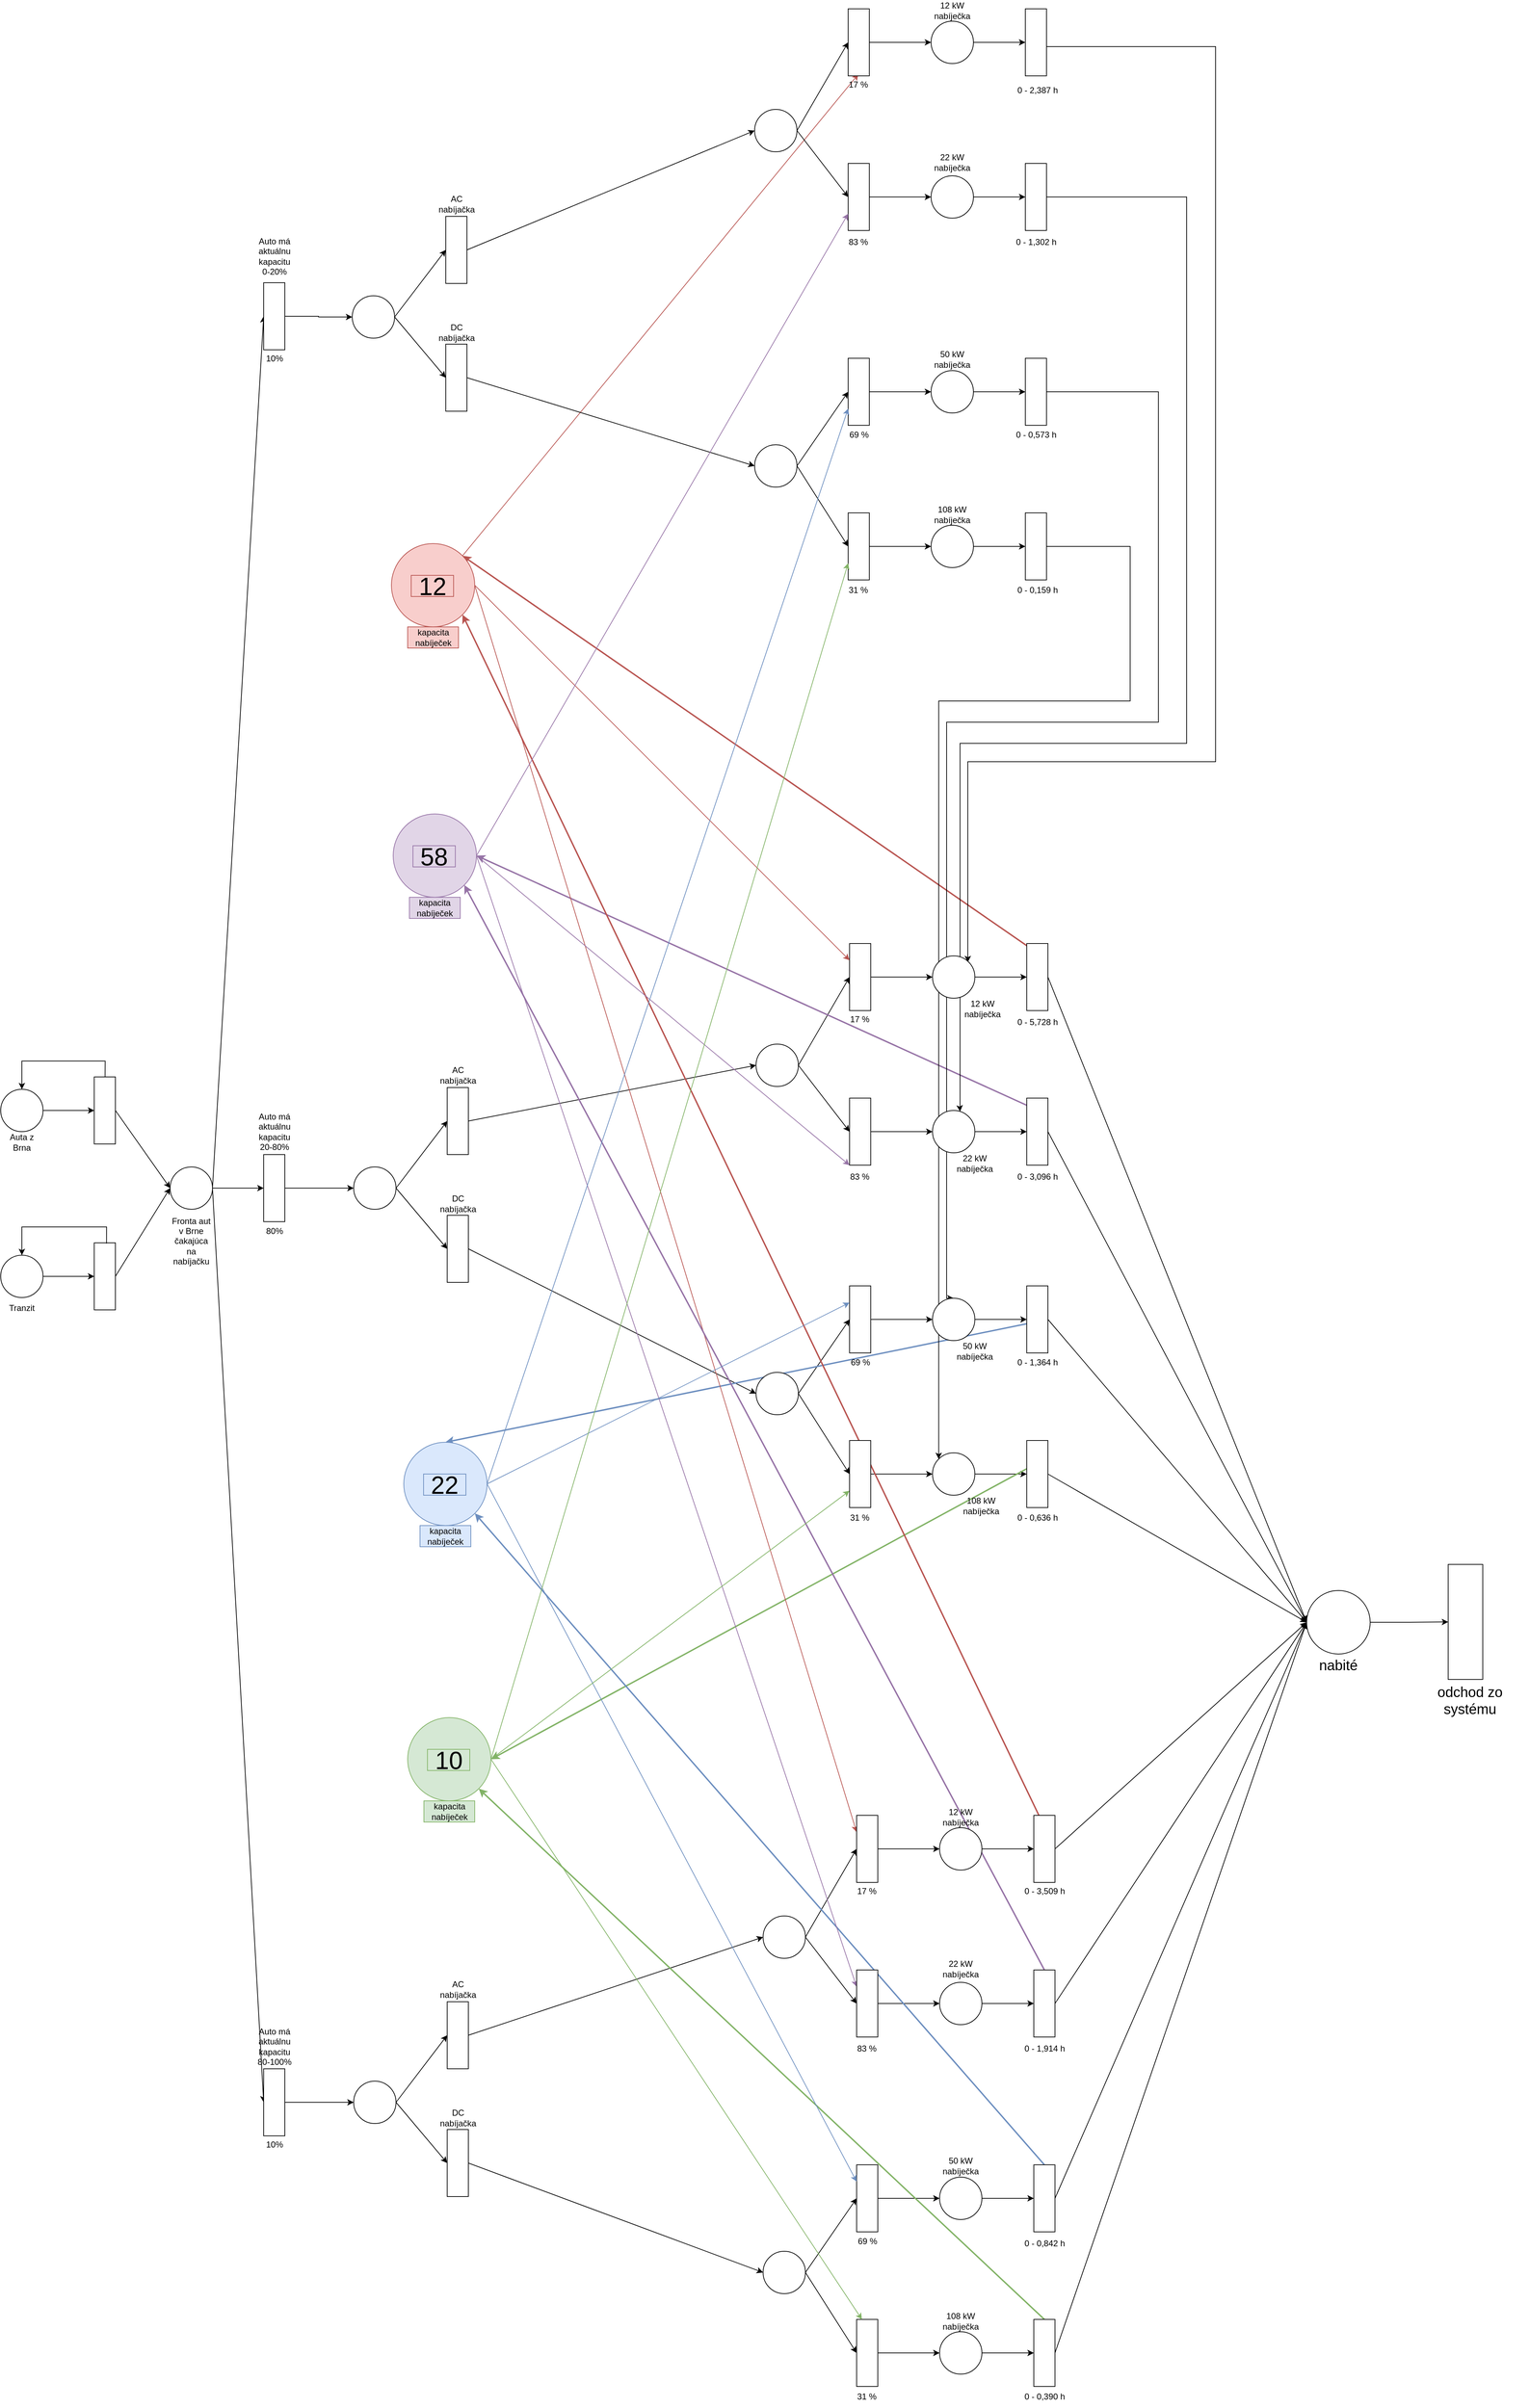 <mxfile version="24.8.6" pages="2">
  <diagram name="Page-1" id="imFHXEyTwjmKSMdX5b27">
    <mxGraphModel dx="5250" dy="3985" grid="1" gridSize="10" guides="1" tooltips="1" connect="1" arrows="1" fold="1" page="1" pageScale="1" pageWidth="1920" pageHeight="1200" math="0" shadow="0">
      <root>
        <mxCell id="0" />
        <mxCell id="1" parent="0" />
        <mxCell id="hVdwgTMXwn0eozp2v96i-5" style="edgeStyle=orthogonalEdgeStyle;rounded=0;orthogonalLoop=1;jettySize=auto;html=1;exitX=1;exitY=0.5;exitDx=0;exitDy=0;entryX=0.5;entryY=1;entryDx=0;entryDy=0;" parent="1" source="hVdwgTMXwn0eozp2v96i-1" target="hVdwgTMXwn0eozp2v96i-3" edge="1">
          <mxGeometry relative="1" as="geometry" />
        </mxCell>
        <mxCell id="hVdwgTMXwn0eozp2v96i-1" value="" style="ellipse;whiteSpace=wrap;html=1;aspect=fixed;" parent="1" vertex="1">
          <mxGeometry x="790" y="413" width="60" height="60" as="geometry" />
        </mxCell>
        <mxCell id="hVdwgTMXwn0eozp2v96i-6" style="edgeStyle=orthogonalEdgeStyle;rounded=0;orthogonalLoop=1;jettySize=auto;html=1;exitX=1;exitY=0.5;exitDx=0;exitDy=0;entryX=0.5;entryY=1;entryDx=0;entryDy=0;" parent="1" source="hVdwgTMXwn0eozp2v96i-2" target="hVdwgTMXwn0eozp2v96i-4" edge="1">
          <mxGeometry relative="1" as="geometry" />
        </mxCell>
        <mxCell id="hVdwgTMXwn0eozp2v96i-2" value="" style="ellipse;whiteSpace=wrap;html=1;aspect=fixed;" parent="1" vertex="1">
          <mxGeometry x="790" y="648" width="60" height="60" as="geometry" />
        </mxCell>
        <mxCell id="hVdwgTMXwn0eozp2v96i-13" style="rounded=0;orthogonalLoop=1;jettySize=auto;html=1;exitX=0.5;exitY=0;exitDx=0;exitDy=0;entryX=0;entryY=0.5;entryDx=0;entryDy=0;" parent="1" source="hVdwgTMXwn0eozp2v96i-3" target="hVdwgTMXwn0eozp2v96i-11" edge="1">
          <mxGeometry relative="1" as="geometry" />
        </mxCell>
        <mxCell id="hVdwgTMXwn0eozp2v96i-3" value="" style="rounded=0;whiteSpace=wrap;html=1;rotation=90;" parent="1" vertex="1">
          <mxGeometry x="890" y="428" width="95" height="30" as="geometry" />
        </mxCell>
        <mxCell id="hVdwgTMXwn0eozp2v96i-14" style="rounded=0;orthogonalLoop=1;jettySize=auto;html=1;exitX=0.5;exitY=0;exitDx=0;exitDy=0;entryX=0;entryY=0.5;entryDx=0;entryDy=0;" parent="1" source="hVdwgTMXwn0eozp2v96i-4" target="hVdwgTMXwn0eozp2v96i-11" edge="1">
          <mxGeometry relative="1" as="geometry" />
        </mxCell>
        <mxCell id="hVdwgTMXwn0eozp2v96i-4" value="" style="rounded=0;whiteSpace=wrap;html=1;rotation=90;" parent="1" vertex="1">
          <mxGeometry x="890" y="663" width="95" height="30" as="geometry" />
        </mxCell>
        <mxCell id="hVdwgTMXwn0eozp2v96i-7" value="" style="endArrow=classic;html=1;rounded=0;" parent="1" source="hVdwgTMXwn0eozp2v96i-3" edge="1">
          <mxGeometry width="50" height="50" relative="1" as="geometry">
            <mxPoint x="938" y="393" as="sourcePoint" />
            <mxPoint x="820" y="413" as="targetPoint" />
            <Array as="points">
              <mxPoint x="938" y="373" />
              <mxPoint x="820" y="373" />
            </Array>
          </mxGeometry>
        </mxCell>
        <mxCell id="hVdwgTMXwn0eozp2v96i-8" value="" style="endArrow=classic;html=1;rounded=0;exitX=0.01;exitY=0.42;exitDx=0;exitDy=0;exitPerimeter=0;" parent="1" source="hVdwgTMXwn0eozp2v96i-4" edge="1">
          <mxGeometry width="50" height="50" relative="1" as="geometry">
            <mxPoint x="940" y="608" as="sourcePoint" />
            <mxPoint x="820" y="648" as="targetPoint" />
            <Array as="points">
              <mxPoint x="940" y="608" />
              <mxPoint x="820" y="608" />
            </Array>
          </mxGeometry>
        </mxCell>
        <mxCell id="hVdwgTMXwn0eozp2v96i-9" value="Auta z Brna" style="text;html=1;align=center;verticalAlign=middle;whiteSpace=wrap;rounded=0;" parent="1" vertex="1">
          <mxGeometry x="790" y="473" width="60" height="30" as="geometry" />
        </mxCell>
        <mxCell id="hVdwgTMXwn0eozp2v96i-10" value="Tranzit" style="text;html=1;align=center;verticalAlign=middle;whiteSpace=wrap;rounded=0;" parent="1" vertex="1">
          <mxGeometry x="790" y="708" width="60" height="30" as="geometry" />
        </mxCell>
        <mxCell id="hVdwgTMXwn0eozp2v96i-19" style="rounded=0;orthogonalLoop=1;jettySize=auto;html=1;exitX=1;exitY=0.5;exitDx=0;exitDy=0;entryX=0.5;entryY=1;entryDx=0;entryDy=0;" parent="1" source="hVdwgTMXwn0eozp2v96i-11" target="hVdwgTMXwn0eozp2v96i-16" edge="1">
          <mxGeometry relative="1" as="geometry" />
        </mxCell>
        <mxCell id="hVdwgTMXwn0eozp2v96i-20" style="rounded=0;orthogonalLoop=1;jettySize=auto;html=1;exitX=1;exitY=0.5;exitDx=0;exitDy=0;entryX=0.5;entryY=1;entryDx=0;entryDy=0;" parent="1" source="hVdwgTMXwn0eozp2v96i-11" target="hVdwgTMXwn0eozp2v96i-17" edge="1">
          <mxGeometry relative="1" as="geometry" />
        </mxCell>
        <mxCell id="hVdwgTMXwn0eozp2v96i-21" style="rounded=0;orthogonalLoop=1;jettySize=auto;html=1;exitX=1;exitY=0.5;exitDx=0;exitDy=0;entryX=0.5;entryY=1;entryDx=0;entryDy=0;" parent="1" source="hVdwgTMXwn0eozp2v96i-11" target="hVdwgTMXwn0eozp2v96i-18" edge="1">
          <mxGeometry relative="1" as="geometry" />
        </mxCell>
        <mxCell id="hVdwgTMXwn0eozp2v96i-11" value="" style="ellipse;whiteSpace=wrap;html=1;aspect=fixed;" parent="1" vertex="1">
          <mxGeometry x="1030" y="523" width="60" height="60" as="geometry" />
        </mxCell>
        <mxCell id="hVdwgTMXwn0eozp2v96i-15" value="Fronta aut v Brne čakajúca na nabíjačku" style="text;html=1;align=center;verticalAlign=middle;whiteSpace=wrap;rounded=0;" parent="1" vertex="1">
          <mxGeometry x="1030" y="583" width="60" height="90" as="geometry" />
        </mxCell>
        <mxCell id="hVdwgTMXwn0eozp2v96i-31" style="edgeStyle=orthogonalEdgeStyle;rounded=0;orthogonalLoop=1;jettySize=auto;html=1;exitX=0.5;exitY=0;exitDx=0;exitDy=0;entryX=0;entryY=0.5;entryDx=0;entryDy=0;" parent="1" source="hVdwgTMXwn0eozp2v96i-16" target="hVdwgTMXwn0eozp2v96i-101" edge="1">
          <mxGeometry relative="1" as="geometry">
            <mxPoint x="1290" y="-682" as="targetPoint" />
          </mxGeometry>
        </mxCell>
        <mxCell id="hVdwgTMXwn0eozp2v96i-16" value="" style="rounded=0;whiteSpace=wrap;html=1;rotation=90;" parent="1" vertex="1">
          <mxGeometry x="1130" y="-697" width="95" height="30" as="geometry" />
        </mxCell>
        <mxCell id="hVdwgTMXwn0eozp2v96i-29" style="edgeStyle=orthogonalEdgeStyle;rounded=0;orthogonalLoop=1;jettySize=auto;html=1;exitX=0.5;exitY=0;exitDx=0;exitDy=0;entryX=0;entryY=0.5;entryDx=0;entryDy=0;" parent="1" source="hVdwgTMXwn0eozp2v96i-17" target="hVdwgTMXwn0eozp2v96i-28" edge="1">
          <mxGeometry relative="1" as="geometry" />
        </mxCell>
        <mxCell id="hVdwgTMXwn0eozp2v96i-17" value="" style="rounded=0;whiteSpace=wrap;html=1;rotation=90;" parent="1" vertex="1">
          <mxGeometry x="1130" y="538" width="95" height="30" as="geometry" />
        </mxCell>
        <mxCell id="hVdwgTMXwn0eozp2v96i-33" style="edgeStyle=orthogonalEdgeStyle;rounded=0;orthogonalLoop=1;jettySize=auto;html=1;exitX=0.5;exitY=0;exitDx=0;exitDy=0;entryX=0;entryY=0.5;entryDx=0;entryDy=0;" parent="1" source="hVdwgTMXwn0eozp2v96i-18" target="hVdwgTMXwn0eozp2v96i-164" edge="1">
          <mxGeometry relative="1" as="geometry">
            <mxPoint x="1290" y="1848.0" as="targetPoint" />
          </mxGeometry>
        </mxCell>
        <mxCell id="hVdwgTMXwn0eozp2v96i-18" value="" style="rounded=0;whiteSpace=wrap;html=1;rotation=90;" parent="1" vertex="1">
          <mxGeometry x="1130" y="1833" width="95" height="30" as="geometry" />
        </mxCell>
        <mxCell id="hVdwgTMXwn0eozp2v96i-22" value="10%" style="text;html=1;align=center;verticalAlign=middle;whiteSpace=wrap;rounded=0;" parent="1" vertex="1">
          <mxGeometry x="1157.5" y="-637" width="40" height="30" as="geometry" />
        </mxCell>
        <mxCell id="hVdwgTMXwn0eozp2v96i-23" value="80%" style="text;html=1;align=center;verticalAlign=middle;whiteSpace=wrap;rounded=0;" parent="1" vertex="1">
          <mxGeometry x="1158" y="599" width="40" height="30" as="geometry" />
        </mxCell>
        <mxCell id="hVdwgTMXwn0eozp2v96i-24" value="10%" style="text;html=1;align=center;verticalAlign=middle;whiteSpace=wrap;rounded=0;" parent="1" vertex="1">
          <mxGeometry x="1157.5" y="1893" width="40" height="30" as="geometry" />
        </mxCell>
        <mxCell id="hVdwgTMXwn0eozp2v96i-25" value="Auto má aktuálnu kapacitu 0-20%" style="text;html=1;align=center;verticalAlign=middle;whiteSpace=wrap;rounded=0;" parent="1" vertex="1">
          <mxGeometry x="1147.5" y="-797" width="60" height="60" as="geometry" />
        </mxCell>
        <mxCell id="hVdwgTMXwn0eozp2v96i-26" value="Auto má aktuálnu kapacitu 20-80%" style="text;html=1;align=center;verticalAlign=middle;whiteSpace=wrap;rounded=0;" parent="1" vertex="1">
          <mxGeometry x="1148" y="443" width="60" height="60" as="geometry" />
        </mxCell>
        <mxCell id="hVdwgTMXwn0eozp2v96i-27" value="Auto má aktuálnu kapacitu 80-100%" style="text;html=1;align=center;verticalAlign=middle;whiteSpace=wrap;rounded=0;" parent="1" vertex="1">
          <mxGeometry x="1148" y="1739" width="60" height="60" as="geometry" />
        </mxCell>
        <mxCell id="hVdwgTMXwn0eozp2v96i-59" style="rounded=0;orthogonalLoop=1;jettySize=auto;html=1;exitX=1;exitY=0.5;exitDx=0;exitDy=0;entryX=0.5;entryY=1;entryDx=0;entryDy=0;" parent="1" source="hVdwgTMXwn0eozp2v96i-28" target="hVdwgTMXwn0eozp2v96i-34" edge="1">
          <mxGeometry relative="1" as="geometry" />
        </mxCell>
        <mxCell id="hVdwgTMXwn0eozp2v96i-60" style="rounded=0;orthogonalLoop=1;jettySize=auto;html=1;exitX=1;exitY=0.5;exitDx=0;exitDy=0;entryX=0.5;entryY=1;entryDx=0;entryDy=0;" parent="1" source="hVdwgTMXwn0eozp2v96i-28" target="hVdwgTMXwn0eozp2v96i-35" edge="1">
          <mxGeometry relative="1" as="geometry" />
        </mxCell>
        <mxCell id="hVdwgTMXwn0eozp2v96i-28" value="" style="ellipse;whiteSpace=wrap;html=1;aspect=fixed;" parent="1" vertex="1">
          <mxGeometry x="1290" y="523" width="60" height="60" as="geometry" />
        </mxCell>
        <mxCell id="hVdwgTMXwn0eozp2v96i-61" style="rounded=0;orthogonalLoop=1;jettySize=auto;html=1;exitX=0.5;exitY=0;exitDx=0;exitDy=0;entryX=0;entryY=0.5;entryDx=0;entryDy=0;" parent="1" source="hVdwgTMXwn0eozp2v96i-34" target="hVdwgTMXwn0eozp2v96i-47" edge="1">
          <mxGeometry relative="1" as="geometry" />
        </mxCell>
        <mxCell id="hVdwgTMXwn0eozp2v96i-34" value="" style="rounded=0;whiteSpace=wrap;html=1;rotation=90;" parent="1" vertex="1">
          <mxGeometry x="1390" y="443" width="95" height="30" as="geometry" />
        </mxCell>
        <mxCell id="hVdwgTMXwn0eozp2v96i-62" style="rounded=0;orthogonalLoop=1;jettySize=auto;html=1;exitX=0.5;exitY=0;exitDx=0;exitDy=0;entryX=0;entryY=0.5;entryDx=0;entryDy=0;" parent="1" source="hVdwgTMXwn0eozp2v96i-35" target="hVdwgTMXwn0eozp2v96i-40" edge="1">
          <mxGeometry relative="1" as="geometry" />
        </mxCell>
        <mxCell id="hVdwgTMXwn0eozp2v96i-35" value="" style="rounded=0;whiteSpace=wrap;html=1;rotation=90;" parent="1" vertex="1">
          <mxGeometry x="1390" y="624" width="95" height="30" as="geometry" />
        </mxCell>
        <mxCell id="hVdwgTMXwn0eozp2v96i-36" value="AC nabíjačka" style="text;html=1;align=center;verticalAlign=middle;whiteSpace=wrap;rounded=0;" parent="1" vertex="1">
          <mxGeometry x="1407.5" y="378" width="60" height="30" as="geometry" />
        </mxCell>
        <mxCell id="hVdwgTMXwn0eozp2v96i-37" value="DC nabíjačka" style="text;html=1;align=center;verticalAlign=middle;whiteSpace=wrap;rounded=0;" parent="1" vertex="1">
          <mxGeometry x="1407.5" y="560" width="60" height="30" as="geometry" />
        </mxCell>
        <mxCell id="hVdwgTMXwn0eozp2v96i-43" style="rounded=0;orthogonalLoop=1;jettySize=auto;html=1;exitX=1;exitY=0.5;exitDx=0;exitDy=0;entryX=0.5;entryY=1;entryDx=0;entryDy=0;" parent="1" source="hVdwgTMXwn0eozp2v96i-40" target="hVdwgTMXwn0eozp2v96i-41" edge="1">
          <mxGeometry relative="1" as="geometry" />
        </mxCell>
        <mxCell id="hVdwgTMXwn0eozp2v96i-44" style="rounded=0;orthogonalLoop=1;jettySize=auto;html=1;exitX=1;exitY=0.5;exitDx=0;exitDy=0;entryX=0.5;entryY=1;entryDx=0;entryDy=0;" parent="1" source="hVdwgTMXwn0eozp2v96i-40" target="hVdwgTMXwn0eozp2v96i-42" edge="1">
          <mxGeometry relative="1" as="geometry" />
        </mxCell>
        <mxCell id="hVdwgTMXwn0eozp2v96i-67" style="edgeStyle=orthogonalEdgeStyle;rounded=0;orthogonalLoop=1;jettySize=auto;html=1;exitX=0.5;exitY=0;exitDx=0;exitDy=0;entryX=0;entryY=0.5;entryDx=0;entryDy=0;" parent="1" source="hVdwgTMXwn0eozp2v96i-41" target="hVdwgTMXwn0eozp2v96i-51" edge="1">
          <mxGeometry relative="1" as="geometry" />
        </mxCell>
        <mxCell id="hVdwgTMXwn0eozp2v96i-41" value="" style="rounded=0;whiteSpace=wrap;html=1;rotation=90;" parent="1" vertex="1">
          <mxGeometry x="1960" y="724" width="95" height="30" as="geometry" />
        </mxCell>
        <mxCell id="hVdwgTMXwn0eozp2v96i-69" style="edgeStyle=orthogonalEdgeStyle;rounded=0;orthogonalLoop=1;jettySize=auto;html=1;exitX=0.5;exitY=0;exitDx=0;exitDy=0;" parent="1" source="hVdwgTMXwn0eozp2v96i-42" target="hVdwgTMXwn0eozp2v96i-52" edge="1">
          <mxGeometry relative="1" as="geometry" />
        </mxCell>
        <mxCell id="hVdwgTMXwn0eozp2v96i-45" style="rounded=0;orthogonalLoop=1;jettySize=auto;html=1;exitX=1;exitY=0.5;exitDx=0;exitDy=0;entryX=0.5;entryY=1;entryDx=0;entryDy=0;" parent="1" source="hVdwgTMXwn0eozp2v96i-47" target="hVdwgTMXwn0eozp2v96i-48" edge="1">
          <mxGeometry relative="1" as="geometry" />
        </mxCell>
        <mxCell id="hVdwgTMXwn0eozp2v96i-46" style="rounded=0;orthogonalLoop=1;jettySize=auto;html=1;exitX=1;exitY=0.5;exitDx=0;exitDy=0;entryX=0.5;entryY=1;entryDx=0;entryDy=0;" parent="1" source="hVdwgTMXwn0eozp2v96i-47" target="hVdwgTMXwn0eozp2v96i-49" edge="1">
          <mxGeometry relative="1" as="geometry" />
        </mxCell>
        <mxCell id="hVdwgTMXwn0eozp2v96i-47" value="" style="ellipse;whiteSpace=wrap;html=1;aspect=fixed;" parent="1" vertex="1">
          <mxGeometry x="1860" y="349" width="60" height="60" as="geometry" />
        </mxCell>
        <mxCell id="hVdwgTMXwn0eozp2v96i-63" style="edgeStyle=orthogonalEdgeStyle;rounded=0;orthogonalLoop=1;jettySize=auto;html=1;exitX=0.5;exitY=0;exitDx=0;exitDy=0;" parent="1" source="hVdwgTMXwn0eozp2v96i-48" target="hVdwgTMXwn0eozp2v96i-55" edge="1">
          <mxGeometry relative="1" as="geometry" />
        </mxCell>
        <mxCell id="hVdwgTMXwn0eozp2v96i-48" value="" style="rounded=0;whiteSpace=wrap;html=1;rotation=90;" parent="1" vertex="1">
          <mxGeometry x="1960" y="239" width="95" height="30" as="geometry" />
        </mxCell>
        <mxCell id="hVdwgTMXwn0eozp2v96i-65" style="edgeStyle=orthogonalEdgeStyle;rounded=0;orthogonalLoop=1;jettySize=auto;html=1;exitX=0.5;exitY=0;exitDx=0;exitDy=0;" parent="1" source="hVdwgTMXwn0eozp2v96i-49" target="hVdwgTMXwn0eozp2v96i-56" edge="1">
          <mxGeometry relative="1" as="geometry" />
        </mxCell>
        <mxCell id="hVdwgTMXwn0eozp2v96i-49" value="" style="rounded=0;whiteSpace=wrap;html=1;rotation=90;" parent="1" vertex="1">
          <mxGeometry x="1960" y="458" width="95" height="30" as="geometry" />
        </mxCell>
        <mxCell id="hVdwgTMXwn0eozp2v96i-68" style="edgeStyle=orthogonalEdgeStyle;rounded=0;orthogonalLoop=1;jettySize=auto;html=1;exitX=1;exitY=0.5;exitDx=0;exitDy=0;" parent="1" source="hVdwgTMXwn0eozp2v96i-51" target="hVdwgTMXwn0eozp2v96i-53" edge="1">
          <mxGeometry relative="1" as="geometry" />
        </mxCell>
        <mxCell id="hVdwgTMXwn0eozp2v96i-70" style="edgeStyle=orthogonalEdgeStyle;rounded=0;orthogonalLoop=1;jettySize=auto;html=1;exitX=1;exitY=0.5;exitDx=0;exitDy=0;entryX=0.5;entryY=1;entryDx=0;entryDy=0;" parent="1" source="hVdwgTMXwn0eozp2v96i-52" target="hVdwgTMXwn0eozp2v96i-54" edge="1">
          <mxGeometry relative="1" as="geometry" />
        </mxCell>
        <mxCell id="hVdwgTMXwn0eozp2v96i-52" value="" style="ellipse;whiteSpace=wrap;html=1;aspect=fixed;" parent="1" vertex="1">
          <mxGeometry x="2110" y="928" width="60" height="60" as="geometry" />
        </mxCell>
        <mxCell id="hVdwgTMXwn0eozp2v96i-224" style="rounded=0;orthogonalLoop=1;jettySize=auto;html=1;exitX=0.5;exitY=0;exitDx=0;exitDy=0;entryX=0;entryY=0.5;entryDx=0;entryDy=0;" parent="1" source="hVdwgTMXwn0eozp2v96i-53" target="hVdwgTMXwn0eozp2v96i-219" edge="1">
          <mxGeometry relative="1" as="geometry">
            <mxPoint x="2640" y="1163" as="targetPoint" />
          </mxGeometry>
        </mxCell>
        <mxCell id="CMwm_mQ0izCvLeI7IXAa-15" style="edgeStyle=none;rounded=0;orthogonalLoop=1;jettySize=auto;html=1;exitX=0.5;exitY=0;exitDx=0;exitDy=0;entryX=0.5;entryY=0;entryDx=0;entryDy=0;fillColor=#dae8fc;strokeColor=#6c8ebf;strokeWidth=2;" edge="1" parent="1" source="hVdwgTMXwn0eozp2v96i-53" target="hVdwgTMXwn0eozp2v96i-212">
          <mxGeometry relative="1" as="geometry" />
        </mxCell>
        <mxCell id="hVdwgTMXwn0eozp2v96i-53" value="" style="rounded=0;whiteSpace=wrap;html=1;rotation=90;" parent="1" vertex="1">
          <mxGeometry x="2211" y="724" width="95" height="30" as="geometry" />
        </mxCell>
        <mxCell id="hVdwgTMXwn0eozp2v96i-225" style="rounded=0;orthogonalLoop=1;jettySize=auto;html=1;exitX=0.5;exitY=0;exitDx=0;exitDy=0;entryX=0;entryY=0.5;entryDx=0;entryDy=0;" parent="1" source="hVdwgTMXwn0eozp2v96i-54" target="hVdwgTMXwn0eozp2v96i-219" edge="1">
          <mxGeometry relative="1" as="geometry" />
        </mxCell>
        <mxCell id="CMwm_mQ0izCvLeI7IXAa-16" style="edgeStyle=none;rounded=0;orthogonalLoop=1;jettySize=auto;html=1;exitX=0.25;exitY=0;exitDx=0;exitDy=0;entryX=1;entryY=0.5;entryDx=0;entryDy=0;fillColor=#d5e8d4;strokeColor=#82b366;strokeWidth=2;" edge="1" parent="1" source="hVdwgTMXwn0eozp2v96i-54" target="hVdwgTMXwn0eozp2v96i-215">
          <mxGeometry relative="1" as="geometry" />
        </mxCell>
        <mxCell id="hVdwgTMXwn0eozp2v96i-54" value="" style="rounded=0;whiteSpace=wrap;html=1;rotation=90;" parent="1" vertex="1">
          <mxGeometry x="2211" y="943" width="95" height="30" as="geometry" />
        </mxCell>
        <mxCell id="hVdwgTMXwn0eozp2v96i-64" style="edgeStyle=orthogonalEdgeStyle;rounded=0;orthogonalLoop=1;jettySize=auto;html=1;exitX=1;exitY=0.5;exitDx=0;exitDy=0;" parent="1" source="hVdwgTMXwn0eozp2v96i-55" target="hVdwgTMXwn0eozp2v96i-57" edge="1">
          <mxGeometry relative="1" as="geometry" />
        </mxCell>
        <mxCell id="hVdwgTMXwn0eozp2v96i-66" style="edgeStyle=orthogonalEdgeStyle;rounded=0;orthogonalLoop=1;jettySize=auto;html=1;exitX=1;exitY=0.5;exitDx=0;exitDy=0;" parent="1" source="hVdwgTMXwn0eozp2v96i-56" target="hVdwgTMXwn0eozp2v96i-58" edge="1">
          <mxGeometry relative="1" as="geometry" />
        </mxCell>
        <mxCell id="hVdwgTMXwn0eozp2v96i-222" style="rounded=0;orthogonalLoop=1;jettySize=auto;html=1;exitX=0.5;exitY=0;exitDx=0;exitDy=0;entryX=0;entryY=0.5;entryDx=0;entryDy=0;" parent="1" source="hVdwgTMXwn0eozp2v96i-57" target="hVdwgTMXwn0eozp2v96i-219" edge="1">
          <mxGeometry relative="1" as="geometry" />
        </mxCell>
        <mxCell id="CMwm_mQ0izCvLeI7IXAa-13" style="edgeStyle=none;rounded=0;orthogonalLoop=1;jettySize=auto;html=1;exitX=0.25;exitY=0;exitDx=0;exitDy=0;entryX=1;entryY=0;entryDx=0;entryDy=0;strokeWidth=2;fillColor=#f8cecc;strokeColor=#b85450;" edge="1" parent="1" source="hVdwgTMXwn0eozp2v96i-57" target="hVdwgTMXwn0eozp2v96i-79">
          <mxGeometry relative="1" as="geometry" />
        </mxCell>
        <mxCell id="hVdwgTMXwn0eozp2v96i-57" value="" style="rounded=0;whiteSpace=wrap;html=1;rotation=90;" parent="1" vertex="1">
          <mxGeometry x="2211" y="239" width="95" height="30" as="geometry" />
        </mxCell>
        <mxCell id="hVdwgTMXwn0eozp2v96i-223" style="rounded=0;orthogonalLoop=1;jettySize=auto;html=1;exitX=0.5;exitY=0;exitDx=0;exitDy=0;entryX=0;entryY=0.5;entryDx=0;entryDy=0;" parent="1" source="hVdwgTMXwn0eozp2v96i-58" target="hVdwgTMXwn0eozp2v96i-219" edge="1">
          <mxGeometry relative="1" as="geometry">
            <mxPoint x="2630" y="1163.0" as="targetPoint" />
          </mxGeometry>
        </mxCell>
        <mxCell id="CMwm_mQ0izCvLeI7IXAa-14" style="edgeStyle=none;rounded=0;orthogonalLoop=1;jettySize=auto;html=1;exitX=0.25;exitY=0;exitDx=0;exitDy=0;entryX=1;entryY=0.5;entryDx=0;entryDy=0;fillColor=#e1d5e7;strokeColor=#9673a6;strokeWidth=2;" edge="1" parent="1" source="hVdwgTMXwn0eozp2v96i-58" target="hVdwgTMXwn0eozp2v96i-209">
          <mxGeometry relative="1" as="geometry" />
        </mxCell>
        <mxCell id="hVdwgTMXwn0eozp2v96i-58" value="" style="rounded=0;whiteSpace=wrap;html=1;rotation=90;" parent="1" vertex="1">
          <mxGeometry x="2211" y="458" width="95" height="30" as="geometry" />
        </mxCell>
        <mxCell id="hVdwgTMXwn0eozp2v96i-72" value="22 kW nabíječka" style="text;html=1;align=center;verticalAlign=middle;whiteSpace=wrap;rounded=0;" parent="1" vertex="1">
          <mxGeometry x="2140" y="503" width="60" height="30" as="geometry" />
        </mxCell>
        <mxCell id="hVdwgTMXwn0eozp2v96i-73" value="50 kW nabíječka" style="text;html=1;align=center;verticalAlign=middle;whiteSpace=wrap;rounded=0;" parent="1" vertex="1">
          <mxGeometry x="2140" y="769" width="60" height="30" as="geometry" />
        </mxCell>
        <mxCell id="hVdwgTMXwn0eozp2v96i-74" value="108 kW nabíječka" style="text;html=1;align=center;verticalAlign=middle;whiteSpace=wrap;rounded=0;" parent="1" vertex="1">
          <mxGeometry x="2149" y="988" width="60" height="30" as="geometry" />
        </mxCell>
        <mxCell id="hVdwgTMXwn0eozp2v96i-75" value="17 %" style="text;html=1;align=center;verticalAlign=middle;whiteSpace=wrap;rounded=0;" parent="1" vertex="1">
          <mxGeometry x="1992" y="299" width="30" height="30" as="geometry" />
        </mxCell>
        <mxCell id="hVdwgTMXwn0eozp2v96i-76" value="83 %" style="text;html=1;align=center;verticalAlign=middle;whiteSpace=wrap;rounded=0;" parent="1" vertex="1">
          <mxGeometry x="1992" y="522" width="30" height="30" as="geometry" />
        </mxCell>
        <mxCell id="hVdwgTMXwn0eozp2v96i-77" value="69 %" style="text;html=1;align=center;verticalAlign=middle;whiteSpace=wrap;rounded=0;" parent="1" vertex="1">
          <mxGeometry x="1992.5" y="785" width="30" height="30" as="geometry" />
        </mxCell>
        <mxCell id="hVdwgTMXwn0eozp2v96i-78" value="31 %" style="text;html=1;align=center;verticalAlign=middle;whiteSpace=wrap;rounded=0;" parent="1" vertex="1">
          <mxGeometry x="1992" y="1005" width="30" height="30" as="geometry" />
        </mxCell>
        <mxCell id="CMwm_mQ0izCvLeI7IXAa-1" style="edgeStyle=none;rounded=0;orthogonalLoop=1;jettySize=auto;html=1;exitX=1;exitY=0;exitDx=0;exitDy=0;entryX=0.5;entryY=0;entryDx=0;entryDy=0;fillColor=#f8cecc;strokeColor=#b85450;" edge="1" parent="1" source="hVdwgTMXwn0eozp2v96i-79" target="hVdwgTMXwn0eozp2v96i-142">
          <mxGeometry relative="1" as="geometry" />
        </mxCell>
        <mxCell id="CMwm_mQ0izCvLeI7IXAa-2" style="edgeStyle=none;rounded=0;orthogonalLoop=1;jettySize=auto;html=1;exitX=1;exitY=0.5;exitDx=0;exitDy=0;entryX=0.25;entryY=1;entryDx=0;entryDy=0;fillColor=#f8cecc;strokeColor=#b85450;" edge="1" parent="1" source="hVdwgTMXwn0eozp2v96i-79" target="hVdwgTMXwn0eozp2v96i-48">
          <mxGeometry relative="1" as="geometry" />
        </mxCell>
        <mxCell id="CMwm_mQ0izCvLeI7IXAa-3" style="edgeStyle=none;rounded=0;orthogonalLoop=1;jettySize=auto;html=1;exitX=1;exitY=0.5;exitDx=0;exitDy=0;entryX=0.25;entryY=1;entryDx=0;entryDy=0;fillColor=#f8cecc;strokeColor=#b85450;" edge="1" parent="1" source="hVdwgTMXwn0eozp2v96i-79" target="hVdwgTMXwn0eozp2v96i-182">
          <mxGeometry relative="1" as="geometry" />
        </mxCell>
        <mxCell id="hVdwgTMXwn0eozp2v96i-79" value="" style="ellipse;whiteSpace=wrap;html=1;aspect=fixed;fillColor=#f8cecc;strokeColor=#b85450;" parent="1" vertex="1">
          <mxGeometry x="1343.5" y="-360" width="118" height="118" as="geometry" />
        </mxCell>
        <mxCell id="hVdwgTMXwn0eozp2v96i-87" value="&lt;font style=&quot;font-size: 35px;&quot;&gt;12&lt;/font&gt;" style="text;html=1;align=center;verticalAlign=middle;whiteSpace=wrap;rounded=0;fillColor=#f8cecc;strokeColor=#b85450;" parent="1" vertex="1">
          <mxGeometry x="1371.5" y="-315" width="60" height="30" as="geometry" />
        </mxCell>
        <mxCell id="hVdwgTMXwn0eozp2v96i-95" value="kapacita nabíječek" style="text;html=1;align=center;verticalAlign=middle;whiteSpace=wrap;rounded=0;fillColor=#f8cecc;strokeColor=#b85450;" parent="1" vertex="1">
          <mxGeometry x="1366.5" y="-242" width="72" height="30" as="geometry" />
        </mxCell>
        <mxCell id="hVdwgTMXwn0eozp2v96i-99" style="rounded=0;orthogonalLoop=1;jettySize=auto;html=1;exitX=1;exitY=0.5;exitDx=0;exitDy=0;entryX=0.5;entryY=1;entryDx=0;entryDy=0;" parent="1" source="hVdwgTMXwn0eozp2v96i-101" target="hVdwgTMXwn0eozp2v96i-103" edge="1">
          <mxGeometry relative="1" as="geometry" />
        </mxCell>
        <mxCell id="hVdwgTMXwn0eozp2v96i-100" style="rounded=0;orthogonalLoop=1;jettySize=auto;html=1;exitX=1;exitY=0.5;exitDx=0;exitDy=0;entryX=0.5;entryY=1;entryDx=0;entryDy=0;" parent="1" source="hVdwgTMXwn0eozp2v96i-101" target="hVdwgTMXwn0eozp2v96i-105" edge="1">
          <mxGeometry relative="1" as="geometry" />
        </mxCell>
        <mxCell id="hVdwgTMXwn0eozp2v96i-101" value="" style="ellipse;whiteSpace=wrap;html=1;aspect=fixed;" parent="1" vertex="1">
          <mxGeometry x="1288" y="-711" width="60" height="60" as="geometry" />
        </mxCell>
        <mxCell id="hVdwgTMXwn0eozp2v96i-102" style="rounded=0;orthogonalLoop=1;jettySize=auto;html=1;exitX=0.5;exitY=0;exitDx=0;exitDy=0;entryX=0;entryY=0.5;entryDx=0;entryDy=0;" parent="1" source="hVdwgTMXwn0eozp2v96i-103" target="hVdwgTMXwn0eozp2v96i-117" edge="1">
          <mxGeometry relative="1" as="geometry" />
        </mxCell>
        <mxCell id="hVdwgTMXwn0eozp2v96i-103" value="" style="rounded=0;whiteSpace=wrap;html=1;rotation=90;" parent="1" vertex="1">
          <mxGeometry x="1388" y="-791" width="95" height="30" as="geometry" />
        </mxCell>
        <mxCell id="hVdwgTMXwn0eozp2v96i-104" style="rounded=0;orthogonalLoop=1;jettySize=auto;html=1;exitX=0.5;exitY=0;exitDx=0;exitDy=0;entryX=0;entryY=0.5;entryDx=0;entryDy=0;" parent="1" source="hVdwgTMXwn0eozp2v96i-105" target="hVdwgTMXwn0eozp2v96i-110" edge="1">
          <mxGeometry relative="1" as="geometry" />
        </mxCell>
        <mxCell id="hVdwgTMXwn0eozp2v96i-105" value="" style="rounded=0;whiteSpace=wrap;html=1;rotation=90;" parent="1" vertex="1">
          <mxGeometry x="1388" y="-610" width="95" height="30" as="geometry" />
        </mxCell>
        <mxCell id="hVdwgTMXwn0eozp2v96i-106" value="AC nabíjačka" style="text;html=1;align=center;verticalAlign=middle;whiteSpace=wrap;rounded=0;" parent="1" vertex="1">
          <mxGeometry x="1405.5" y="-856" width="60" height="30" as="geometry" />
        </mxCell>
        <mxCell id="hVdwgTMXwn0eozp2v96i-107" value="DC nabíjačka" style="text;html=1;align=center;verticalAlign=middle;whiteSpace=wrap;rounded=0;" parent="1" vertex="1">
          <mxGeometry x="1405.5" y="-674" width="60" height="30" as="geometry" />
        </mxCell>
        <mxCell id="hVdwgTMXwn0eozp2v96i-108" style="rounded=0;orthogonalLoop=1;jettySize=auto;html=1;exitX=1;exitY=0.5;exitDx=0;exitDy=0;entryX=0.5;entryY=1;entryDx=0;entryDy=0;" parent="1" source="hVdwgTMXwn0eozp2v96i-110" target="hVdwgTMXwn0eozp2v96i-112" edge="1">
          <mxGeometry relative="1" as="geometry" />
        </mxCell>
        <mxCell id="hVdwgTMXwn0eozp2v96i-109" style="rounded=0;orthogonalLoop=1;jettySize=auto;html=1;exitX=1;exitY=0.5;exitDx=0;exitDy=0;entryX=0.5;entryY=1;entryDx=0;entryDy=0;" parent="1" source="hVdwgTMXwn0eozp2v96i-110" target="hVdwgTMXwn0eozp2v96i-114" edge="1">
          <mxGeometry relative="1" as="geometry" />
        </mxCell>
        <mxCell id="hVdwgTMXwn0eozp2v96i-110" value="" style="ellipse;whiteSpace=wrap;html=1;aspect=fixed;" parent="1" vertex="1">
          <mxGeometry x="1858" y="-500" width="60" height="60" as="geometry" />
        </mxCell>
        <mxCell id="hVdwgTMXwn0eozp2v96i-111" style="edgeStyle=orthogonalEdgeStyle;rounded=0;orthogonalLoop=1;jettySize=auto;html=1;exitX=0.5;exitY=0;exitDx=0;exitDy=0;entryX=0;entryY=0.5;entryDx=0;entryDy=0;" parent="1" source="hVdwgTMXwn0eozp2v96i-112" target="hVdwgTMXwn0eozp2v96i-123" edge="1">
          <mxGeometry relative="1" as="geometry" />
        </mxCell>
        <mxCell id="hVdwgTMXwn0eozp2v96i-112" value="" style="rounded=0;whiteSpace=wrap;html=1;rotation=90;" parent="1" vertex="1">
          <mxGeometry x="1958" y="-590" width="95" height="30" as="geometry" />
        </mxCell>
        <mxCell id="hVdwgTMXwn0eozp2v96i-113" style="edgeStyle=orthogonalEdgeStyle;rounded=0;orthogonalLoop=1;jettySize=auto;html=1;exitX=0.5;exitY=0;exitDx=0;exitDy=0;" parent="1" source="hVdwgTMXwn0eozp2v96i-114" target="hVdwgTMXwn0eozp2v96i-125" edge="1">
          <mxGeometry relative="1" as="geometry" />
        </mxCell>
        <mxCell id="hVdwgTMXwn0eozp2v96i-114" value="" style="rounded=0;whiteSpace=wrap;html=1;rotation=90;" parent="1" vertex="1">
          <mxGeometry x="1958" y="-371" width="95" height="30" as="geometry" />
        </mxCell>
        <mxCell id="hVdwgTMXwn0eozp2v96i-115" style="rounded=0;orthogonalLoop=1;jettySize=auto;html=1;exitX=1;exitY=0.5;exitDx=0;exitDy=0;entryX=0.5;entryY=1;entryDx=0;entryDy=0;" parent="1" source="hVdwgTMXwn0eozp2v96i-117" target="hVdwgTMXwn0eozp2v96i-119" edge="1">
          <mxGeometry relative="1" as="geometry" />
        </mxCell>
        <mxCell id="hVdwgTMXwn0eozp2v96i-116" style="rounded=0;orthogonalLoop=1;jettySize=auto;html=1;exitX=1;exitY=0.5;exitDx=0;exitDy=0;entryX=0.5;entryY=1;entryDx=0;entryDy=0;" parent="1" source="hVdwgTMXwn0eozp2v96i-117" target="hVdwgTMXwn0eozp2v96i-121" edge="1">
          <mxGeometry relative="1" as="geometry" />
        </mxCell>
        <mxCell id="hVdwgTMXwn0eozp2v96i-117" value="" style="ellipse;whiteSpace=wrap;html=1;aspect=fixed;" parent="1" vertex="1">
          <mxGeometry x="1858" y="-975" width="60" height="60" as="geometry" />
        </mxCell>
        <mxCell id="hVdwgTMXwn0eozp2v96i-118" style="edgeStyle=orthogonalEdgeStyle;rounded=0;orthogonalLoop=1;jettySize=auto;html=1;exitX=0.5;exitY=0;exitDx=0;exitDy=0;" parent="1" source="hVdwgTMXwn0eozp2v96i-119" target="hVdwgTMXwn0eozp2v96i-131" edge="1">
          <mxGeometry relative="1" as="geometry" />
        </mxCell>
        <mxCell id="hVdwgTMXwn0eozp2v96i-119" value="" style="rounded=0;whiteSpace=wrap;html=1;rotation=90;" parent="1" vertex="1">
          <mxGeometry x="1958" y="-1085" width="95" height="30" as="geometry" />
        </mxCell>
        <mxCell id="hVdwgTMXwn0eozp2v96i-120" style="edgeStyle=orthogonalEdgeStyle;rounded=0;orthogonalLoop=1;jettySize=auto;html=1;exitX=0.5;exitY=0;exitDx=0;exitDy=0;" parent="1" source="hVdwgTMXwn0eozp2v96i-121" target="hVdwgTMXwn0eozp2v96i-133" edge="1">
          <mxGeometry relative="1" as="geometry" />
        </mxCell>
        <mxCell id="hVdwgTMXwn0eozp2v96i-121" value="" style="rounded=0;whiteSpace=wrap;html=1;rotation=90;" parent="1" vertex="1">
          <mxGeometry x="1958" y="-866" width="95" height="30" as="geometry" />
        </mxCell>
        <mxCell id="hVdwgTMXwn0eozp2v96i-122" style="edgeStyle=orthogonalEdgeStyle;rounded=0;orthogonalLoop=1;jettySize=auto;html=1;exitX=1;exitY=0.5;exitDx=0;exitDy=0;" parent="1" source="hVdwgTMXwn0eozp2v96i-123" target="hVdwgTMXwn0eozp2v96i-127" edge="1">
          <mxGeometry relative="1" as="geometry" />
        </mxCell>
        <mxCell id="hVdwgTMXwn0eozp2v96i-123" value="" style="ellipse;whiteSpace=wrap;html=1;aspect=fixed;" parent="1" vertex="1">
          <mxGeometry x="2108" y="-605" width="60" height="60" as="geometry" />
        </mxCell>
        <mxCell id="hVdwgTMXwn0eozp2v96i-124" style="edgeStyle=orthogonalEdgeStyle;rounded=0;orthogonalLoop=1;jettySize=auto;html=1;exitX=1;exitY=0.5;exitDx=0;exitDy=0;entryX=0.5;entryY=1;entryDx=0;entryDy=0;" parent="1" source="hVdwgTMXwn0eozp2v96i-125" target="hVdwgTMXwn0eozp2v96i-129" edge="1">
          <mxGeometry relative="1" as="geometry" />
        </mxCell>
        <mxCell id="hVdwgTMXwn0eozp2v96i-125" value="" style="ellipse;whiteSpace=wrap;html=1;aspect=fixed;" parent="1" vertex="1">
          <mxGeometry x="2108" y="-386" width="60" height="60" as="geometry" />
        </mxCell>
        <mxCell id="F5v0ubk2e97Cs9xb3qZI-3" style="edgeStyle=orthogonalEdgeStyle;rounded=0;orthogonalLoop=1;jettySize=auto;html=1;exitX=0.5;exitY=0;exitDx=0;exitDy=0;entryX=0.5;entryY=0;entryDx=0;entryDy=0;" edge="1" parent="1" source="hVdwgTMXwn0eozp2v96i-127" target="hVdwgTMXwn0eozp2v96i-51">
          <mxGeometry relative="1" as="geometry">
            <Array as="points">
              <mxPoint x="2430" y="-575" />
              <mxPoint x="2430" y="-107" />
              <mxPoint x="2130" y="-107" />
              <mxPoint x="2130" y="709" />
            </Array>
          </mxGeometry>
        </mxCell>
        <mxCell id="hVdwgTMXwn0eozp2v96i-127" value="" style="rounded=0;whiteSpace=wrap;html=1;rotation=90;" parent="1" vertex="1">
          <mxGeometry x="2209" y="-590" width="95" height="30" as="geometry" />
        </mxCell>
        <mxCell id="F5v0ubk2e97Cs9xb3qZI-5" style="edgeStyle=orthogonalEdgeStyle;rounded=0;orthogonalLoop=1;jettySize=auto;html=1;exitX=0.5;exitY=0;exitDx=0;exitDy=0;entryX=0;entryY=0;entryDx=0;entryDy=0;" edge="1" parent="1" source="hVdwgTMXwn0eozp2v96i-129" target="hVdwgTMXwn0eozp2v96i-52">
          <mxGeometry relative="1" as="geometry">
            <Array as="points">
              <mxPoint x="2390" y="-356" />
              <mxPoint x="2390" y="-137" />
              <mxPoint x="2119" y="-137" />
            </Array>
          </mxGeometry>
        </mxCell>
        <mxCell id="hVdwgTMXwn0eozp2v96i-129" value="" style="rounded=0;whiteSpace=wrap;html=1;rotation=90;" parent="1" vertex="1">
          <mxGeometry x="2209" y="-371" width="95" height="30" as="geometry" />
        </mxCell>
        <mxCell id="hVdwgTMXwn0eozp2v96i-130" style="edgeStyle=orthogonalEdgeStyle;rounded=0;orthogonalLoop=1;jettySize=auto;html=1;exitX=1;exitY=0.5;exitDx=0;exitDy=0;" parent="1" source="hVdwgTMXwn0eozp2v96i-131" target="hVdwgTMXwn0eozp2v96i-135" edge="1">
          <mxGeometry relative="1" as="geometry" />
        </mxCell>
        <mxCell id="hVdwgTMXwn0eozp2v96i-131" value="" style="ellipse;whiteSpace=wrap;html=1;aspect=fixed;" parent="1" vertex="1">
          <mxGeometry x="2108" y="-1100" width="60" height="60" as="geometry" />
        </mxCell>
        <mxCell id="hVdwgTMXwn0eozp2v96i-132" style="edgeStyle=orthogonalEdgeStyle;rounded=0;orthogonalLoop=1;jettySize=auto;html=1;exitX=1;exitY=0.5;exitDx=0;exitDy=0;" parent="1" source="hVdwgTMXwn0eozp2v96i-133" target="hVdwgTMXwn0eozp2v96i-137" edge="1">
          <mxGeometry relative="1" as="geometry" />
        </mxCell>
        <mxCell id="hVdwgTMXwn0eozp2v96i-133" value="" style="ellipse;whiteSpace=wrap;html=1;aspect=fixed;" parent="1" vertex="1">
          <mxGeometry x="2108" y="-881" width="60" height="60" as="geometry" />
        </mxCell>
        <mxCell id="hVdwgTMXwn0eozp2v96i-234" style="edgeStyle=orthogonalEdgeStyle;rounded=0;orthogonalLoop=1;jettySize=auto;html=1;exitX=0.5;exitY=0;exitDx=0;exitDy=0;" parent="1" source="hVdwgTMXwn0eozp2v96i-135" edge="1">
          <mxGeometry relative="1" as="geometry">
            <Array as="points">
              <mxPoint x="2272" y="-1064" />
              <mxPoint x="2511" y="-1064" />
              <mxPoint x="2511" y="-51" />
              <mxPoint x="2160" y="-51" />
            </Array>
            <mxPoint x="2312.75" y="-1063.79" as="sourcePoint" />
            <mxPoint x="2160" y="233" as="targetPoint" />
          </mxGeometry>
        </mxCell>
        <mxCell id="hVdwgTMXwn0eozp2v96i-135" value="" style="rounded=0;whiteSpace=wrap;html=1;rotation=90;" parent="1" vertex="1">
          <mxGeometry x="2209" y="-1085" width="95" height="30" as="geometry" />
        </mxCell>
        <mxCell id="F5v0ubk2e97Cs9xb3qZI-2" style="edgeStyle=orthogonalEdgeStyle;rounded=0;orthogonalLoop=1;jettySize=auto;html=1;exitX=0.5;exitY=0;exitDx=0;exitDy=0;entryX=0.652;entryY=0.026;entryDx=0;entryDy=0;entryPerimeter=0;" edge="1" parent="1" source="hVdwgTMXwn0eozp2v96i-137" target="hVdwgTMXwn0eozp2v96i-56">
          <mxGeometry relative="1" as="geometry">
            <Array as="points">
              <mxPoint x="2470" y="-851" />
              <mxPoint x="2470" y="-77" />
              <mxPoint x="2149" y="-77" />
              <mxPoint x="2149" y="443" />
            </Array>
          </mxGeometry>
        </mxCell>
        <mxCell id="hVdwgTMXwn0eozp2v96i-137" value="" style="rounded=0;whiteSpace=wrap;html=1;rotation=90;" parent="1" vertex="1">
          <mxGeometry x="2209" y="-866" width="95" height="30" as="geometry" />
        </mxCell>
        <mxCell id="hVdwgTMXwn0eozp2v96i-138" value="12 kW nabíječka" style="text;html=1;align=center;verticalAlign=middle;whiteSpace=wrap;rounded=0;" parent="1" vertex="1">
          <mxGeometry x="2108" y="-1130" width="60" height="30" as="geometry" />
        </mxCell>
        <mxCell id="hVdwgTMXwn0eozp2v96i-139" value="22 kW nabíječka" style="text;html=1;align=center;verticalAlign=middle;whiteSpace=wrap;rounded=0;" parent="1" vertex="1">
          <mxGeometry x="2108" y="-915" width="60" height="30" as="geometry" />
        </mxCell>
        <mxCell id="hVdwgTMXwn0eozp2v96i-140" value="50 kW nabíječka" style="text;html=1;align=center;verticalAlign=middle;whiteSpace=wrap;rounded=0;" parent="1" vertex="1">
          <mxGeometry x="2108" y="-636" width="60" height="30" as="geometry" />
        </mxCell>
        <mxCell id="hVdwgTMXwn0eozp2v96i-141" value="108 kW nabíječka" style="text;html=1;align=center;verticalAlign=middle;whiteSpace=wrap;rounded=0;" parent="1" vertex="1">
          <mxGeometry x="2108" y="-416" width="60" height="30" as="geometry" />
        </mxCell>
        <mxCell id="hVdwgTMXwn0eozp2v96i-142" value="17 %" style="text;html=1;align=center;verticalAlign=middle;whiteSpace=wrap;rounded=0;" parent="1" vertex="1">
          <mxGeometry x="1990" y="-1025" width="30" height="30" as="geometry" />
        </mxCell>
        <mxCell id="hVdwgTMXwn0eozp2v96i-143" value="83 %" style="text;html=1;align=center;verticalAlign=middle;whiteSpace=wrap;rounded=0;" parent="1" vertex="1">
          <mxGeometry x="1990" y="-802" width="30" height="30" as="geometry" />
        </mxCell>
        <mxCell id="hVdwgTMXwn0eozp2v96i-144" value="69 %" style="text;html=1;align=center;verticalAlign=middle;whiteSpace=wrap;rounded=0;" parent="1" vertex="1">
          <mxGeometry x="1990.5" y="-529" width="30" height="30" as="geometry" />
        </mxCell>
        <mxCell id="hVdwgTMXwn0eozp2v96i-145" value="31 %" style="text;html=1;align=center;verticalAlign=middle;whiteSpace=wrap;rounded=0;" parent="1" vertex="1">
          <mxGeometry x="1990" y="-309" width="30" height="30" as="geometry" />
        </mxCell>
        <mxCell id="hVdwgTMXwn0eozp2v96i-162" style="rounded=0;orthogonalLoop=1;jettySize=auto;html=1;exitX=1;exitY=0.5;exitDx=0;exitDy=0;entryX=0.5;entryY=1;entryDx=0;entryDy=0;" parent="1" source="hVdwgTMXwn0eozp2v96i-164" target="hVdwgTMXwn0eozp2v96i-166" edge="1">
          <mxGeometry relative="1" as="geometry" />
        </mxCell>
        <mxCell id="hVdwgTMXwn0eozp2v96i-163" style="rounded=0;orthogonalLoop=1;jettySize=auto;html=1;exitX=1;exitY=0.5;exitDx=0;exitDy=0;entryX=0.5;entryY=1;entryDx=0;entryDy=0;" parent="1" source="hVdwgTMXwn0eozp2v96i-164" target="hVdwgTMXwn0eozp2v96i-168" edge="1">
          <mxGeometry relative="1" as="geometry" />
        </mxCell>
        <mxCell id="hVdwgTMXwn0eozp2v96i-164" value="" style="ellipse;whiteSpace=wrap;html=1;aspect=fixed;" parent="1" vertex="1">
          <mxGeometry x="1290" y="1818" width="60" height="60" as="geometry" />
        </mxCell>
        <mxCell id="hVdwgTMXwn0eozp2v96i-165" style="rounded=0;orthogonalLoop=1;jettySize=auto;html=1;exitX=0.5;exitY=0;exitDx=0;exitDy=0;entryX=0;entryY=0.5;entryDx=0;entryDy=0;" parent="1" source="hVdwgTMXwn0eozp2v96i-166" target="hVdwgTMXwn0eozp2v96i-180" edge="1">
          <mxGeometry relative="1" as="geometry" />
        </mxCell>
        <mxCell id="hVdwgTMXwn0eozp2v96i-166" value="" style="rounded=0;whiteSpace=wrap;html=1;rotation=90;" parent="1" vertex="1">
          <mxGeometry x="1390" y="1738" width="95" height="30" as="geometry" />
        </mxCell>
        <mxCell id="hVdwgTMXwn0eozp2v96i-167" style="rounded=0;orthogonalLoop=1;jettySize=auto;html=1;exitX=0.5;exitY=0;exitDx=0;exitDy=0;entryX=0;entryY=0.5;entryDx=0;entryDy=0;" parent="1" source="hVdwgTMXwn0eozp2v96i-168" target="hVdwgTMXwn0eozp2v96i-173" edge="1">
          <mxGeometry relative="1" as="geometry" />
        </mxCell>
        <mxCell id="hVdwgTMXwn0eozp2v96i-168" value="" style="rounded=0;whiteSpace=wrap;html=1;rotation=90;" parent="1" vertex="1">
          <mxGeometry x="1390" y="1919" width="95" height="30" as="geometry" />
        </mxCell>
        <mxCell id="hVdwgTMXwn0eozp2v96i-169" value="AC nabíjačka" style="text;html=1;align=center;verticalAlign=middle;whiteSpace=wrap;rounded=0;" parent="1" vertex="1">
          <mxGeometry x="1407.5" y="1673" width="60" height="30" as="geometry" />
        </mxCell>
        <mxCell id="hVdwgTMXwn0eozp2v96i-170" value="DC nabíjačka" style="text;html=1;align=center;verticalAlign=middle;whiteSpace=wrap;rounded=0;" parent="1" vertex="1">
          <mxGeometry x="1407.5" y="1855" width="60" height="30" as="geometry" />
        </mxCell>
        <mxCell id="hVdwgTMXwn0eozp2v96i-171" style="rounded=0;orthogonalLoop=1;jettySize=auto;html=1;exitX=1;exitY=0.5;exitDx=0;exitDy=0;entryX=0.5;entryY=1;entryDx=0;entryDy=0;" parent="1" source="hVdwgTMXwn0eozp2v96i-173" target="hVdwgTMXwn0eozp2v96i-175" edge="1">
          <mxGeometry relative="1" as="geometry" />
        </mxCell>
        <mxCell id="hVdwgTMXwn0eozp2v96i-172" style="rounded=0;orthogonalLoop=1;jettySize=auto;html=1;exitX=1;exitY=0.5;exitDx=0;exitDy=0;entryX=0.5;entryY=1;entryDx=0;entryDy=0;" parent="1" source="hVdwgTMXwn0eozp2v96i-173" target="hVdwgTMXwn0eozp2v96i-177" edge="1">
          <mxGeometry relative="1" as="geometry" />
        </mxCell>
        <mxCell id="hVdwgTMXwn0eozp2v96i-173" value="" style="ellipse;whiteSpace=wrap;html=1;aspect=fixed;" parent="1" vertex="1">
          <mxGeometry x="1870" y="2059" width="60" height="60" as="geometry" />
        </mxCell>
        <mxCell id="hVdwgTMXwn0eozp2v96i-174" style="edgeStyle=orthogonalEdgeStyle;rounded=0;orthogonalLoop=1;jettySize=auto;html=1;exitX=0.5;exitY=0;exitDx=0;exitDy=0;entryX=0;entryY=0.5;entryDx=0;entryDy=0;" parent="1" source="hVdwgTMXwn0eozp2v96i-175" target="hVdwgTMXwn0eozp2v96i-186" edge="1">
          <mxGeometry relative="1" as="geometry" />
        </mxCell>
        <mxCell id="hVdwgTMXwn0eozp2v96i-175" value="" style="rounded=0;whiteSpace=wrap;html=1;rotation=90;" parent="1" vertex="1">
          <mxGeometry x="1970" y="1969" width="95" height="30" as="geometry" />
        </mxCell>
        <mxCell id="hVdwgTMXwn0eozp2v96i-176" style="edgeStyle=orthogonalEdgeStyle;rounded=0;orthogonalLoop=1;jettySize=auto;html=1;exitX=0.5;exitY=0;exitDx=0;exitDy=0;" parent="1" source="hVdwgTMXwn0eozp2v96i-177" target="hVdwgTMXwn0eozp2v96i-188" edge="1">
          <mxGeometry relative="1" as="geometry" />
        </mxCell>
        <mxCell id="hVdwgTMXwn0eozp2v96i-177" value="" style="rounded=0;whiteSpace=wrap;html=1;rotation=90;" parent="1" vertex="1">
          <mxGeometry x="1970" y="2188" width="95" height="30" as="geometry" />
        </mxCell>
        <mxCell id="hVdwgTMXwn0eozp2v96i-178" style="rounded=0;orthogonalLoop=1;jettySize=auto;html=1;exitX=1;exitY=0.5;exitDx=0;exitDy=0;entryX=0.5;entryY=1;entryDx=0;entryDy=0;" parent="1" source="hVdwgTMXwn0eozp2v96i-180" target="hVdwgTMXwn0eozp2v96i-182" edge="1">
          <mxGeometry relative="1" as="geometry" />
        </mxCell>
        <mxCell id="hVdwgTMXwn0eozp2v96i-179" style="rounded=0;orthogonalLoop=1;jettySize=auto;html=1;exitX=1;exitY=0.5;exitDx=0;exitDy=0;entryX=0.5;entryY=1;entryDx=0;entryDy=0;" parent="1" source="hVdwgTMXwn0eozp2v96i-180" target="hVdwgTMXwn0eozp2v96i-184" edge="1">
          <mxGeometry relative="1" as="geometry" />
        </mxCell>
        <mxCell id="hVdwgTMXwn0eozp2v96i-180" value="" style="ellipse;whiteSpace=wrap;html=1;aspect=fixed;" parent="1" vertex="1">
          <mxGeometry x="1870" y="1584" width="60" height="60" as="geometry" />
        </mxCell>
        <mxCell id="hVdwgTMXwn0eozp2v96i-181" style="edgeStyle=orthogonalEdgeStyle;rounded=0;orthogonalLoop=1;jettySize=auto;html=1;exitX=0.5;exitY=0;exitDx=0;exitDy=0;" parent="1" source="hVdwgTMXwn0eozp2v96i-182" target="hVdwgTMXwn0eozp2v96i-192" edge="1">
          <mxGeometry relative="1" as="geometry" />
        </mxCell>
        <mxCell id="hVdwgTMXwn0eozp2v96i-182" value="" style="rounded=0;whiteSpace=wrap;html=1;rotation=90;" parent="1" vertex="1">
          <mxGeometry x="1970" y="1474" width="95" height="30" as="geometry" />
        </mxCell>
        <mxCell id="hVdwgTMXwn0eozp2v96i-183" style="edgeStyle=orthogonalEdgeStyle;rounded=0;orthogonalLoop=1;jettySize=auto;html=1;exitX=0.5;exitY=0;exitDx=0;exitDy=0;" parent="1" source="hVdwgTMXwn0eozp2v96i-184" target="hVdwgTMXwn0eozp2v96i-194" edge="1">
          <mxGeometry relative="1" as="geometry" />
        </mxCell>
        <mxCell id="hVdwgTMXwn0eozp2v96i-185" style="edgeStyle=orthogonalEdgeStyle;rounded=0;orthogonalLoop=1;jettySize=auto;html=1;exitX=1;exitY=0.5;exitDx=0;exitDy=0;" parent="1" source="hVdwgTMXwn0eozp2v96i-186" target="hVdwgTMXwn0eozp2v96i-189" edge="1">
          <mxGeometry relative="1" as="geometry" />
        </mxCell>
        <mxCell id="hVdwgTMXwn0eozp2v96i-186" value="" style="ellipse;whiteSpace=wrap;html=1;aspect=fixed;" parent="1" vertex="1">
          <mxGeometry x="2120" y="1954" width="60" height="60" as="geometry" />
        </mxCell>
        <mxCell id="hVdwgTMXwn0eozp2v96i-187" style="edgeStyle=orthogonalEdgeStyle;rounded=0;orthogonalLoop=1;jettySize=auto;html=1;exitX=1;exitY=0.5;exitDx=0;exitDy=0;entryX=0.5;entryY=1;entryDx=0;entryDy=0;" parent="1" source="hVdwgTMXwn0eozp2v96i-188" target="hVdwgTMXwn0eozp2v96i-190" edge="1">
          <mxGeometry relative="1" as="geometry" />
        </mxCell>
        <mxCell id="hVdwgTMXwn0eozp2v96i-188" value="" style="ellipse;whiteSpace=wrap;html=1;aspect=fixed;" parent="1" vertex="1">
          <mxGeometry x="2120" y="2173" width="60" height="60" as="geometry" />
        </mxCell>
        <mxCell id="hVdwgTMXwn0eozp2v96i-228" style="rounded=0;orthogonalLoop=1;jettySize=auto;html=1;exitX=0.5;exitY=0;exitDx=0;exitDy=0;entryX=0;entryY=0.5;entryDx=0;entryDy=0;" parent="1" source="hVdwgTMXwn0eozp2v96i-189" target="hVdwgTMXwn0eozp2v96i-219" edge="1">
          <mxGeometry relative="1" as="geometry" />
        </mxCell>
        <mxCell id="CMwm_mQ0izCvLeI7IXAa-20" style="edgeStyle=none;rounded=0;orthogonalLoop=1;jettySize=auto;html=1;exitX=0;exitY=0.5;exitDx=0;exitDy=0;entryX=1;entryY=1;entryDx=0;entryDy=0;fillColor=#dae8fc;strokeColor=#6c8ebf;strokeWidth=2;" edge="1" parent="1" source="hVdwgTMXwn0eozp2v96i-189" target="hVdwgTMXwn0eozp2v96i-212">
          <mxGeometry relative="1" as="geometry" />
        </mxCell>
        <mxCell id="hVdwgTMXwn0eozp2v96i-189" value="" style="rounded=0;whiteSpace=wrap;html=1;rotation=90;" parent="1" vertex="1">
          <mxGeometry x="2221" y="1969" width="95" height="30" as="geometry" />
        </mxCell>
        <mxCell id="hVdwgTMXwn0eozp2v96i-229" style="rounded=0;orthogonalLoop=1;jettySize=auto;html=1;exitX=0.5;exitY=0;exitDx=0;exitDy=0;entryX=0;entryY=0.5;entryDx=0;entryDy=0;" parent="1" source="hVdwgTMXwn0eozp2v96i-190" target="hVdwgTMXwn0eozp2v96i-219" edge="1">
          <mxGeometry relative="1" as="geometry" />
        </mxCell>
        <mxCell id="CMwm_mQ0izCvLeI7IXAa-21" style="edgeStyle=none;rounded=0;orthogonalLoop=1;jettySize=auto;html=1;exitX=0;exitY=0.5;exitDx=0;exitDy=0;entryX=1;entryY=1;entryDx=0;entryDy=0;fillColor=#d5e8d4;strokeColor=#82b366;strokeWidth=2;" edge="1" parent="1" source="hVdwgTMXwn0eozp2v96i-190" target="hVdwgTMXwn0eozp2v96i-215">
          <mxGeometry relative="1" as="geometry" />
        </mxCell>
        <mxCell id="hVdwgTMXwn0eozp2v96i-190" value="" style="rounded=0;whiteSpace=wrap;html=1;rotation=90;" parent="1" vertex="1">
          <mxGeometry x="2221" y="2188" width="95" height="30" as="geometry" />
        </mxCell>
        <mxCell id="hVdwgTMXwn0eozp2v96i-191" style="edgeStyle=orthogonalEdgeStyle;rounded=0;orthogonalLoop=1;jettySize=auto;html=1;exitX=1;exitY=0.5;exitDx=0;exitDy=0;" parent="1" source="hVdwgTMXwn0eozp2v96i-192" target="hVdwgTMXwn0eozp2v96i-195" edge="1">
          <mxGeometry relative="1" as="geometry" />
        </mxCell>
        <mxCell id="hVdwgTMXwn0eozp2v96i-193" style="edgeStyle=orthogonalEdgeStyle;rounded=0;orthogonalLoop=1;jettySize=auto;html=1;exitX=1;exitY=0.5;exitDx=0;exitDy=0;" parent="1" source="hVdwgTMXwn0eozp2v96i-194" target="hVdwgTMXwn0eozp2v96i-196" edge="1">
          <mxGeometry relative="1" as="geometry" />
        </mxCell>
        <mxCell id="hVdwgTMXwn0eozp2v96i-194" value="" style="ellipse;whiteSpace=wrap;html=1;aspect=fixed;" parent="1" vertex="1">
          <mxGeometry x="2120" y="1678" width="60" height="60" as="geometry" />
        </mxCell>
        <mxCell id="hVdwgTMXwn0eozp2v96i-226" style="rounded=0;orthogonalLoop=1;jettySize=auto;html=1;exitX=0.5;exitY=0;exitDx=0;exitDy=0;entryX=0;entryY=0.5;entryDx=0;entryDy=0;" parent="1" source="hVdwgTMXwn0eozp2v96i-195" target="hVdwgTMXwn0eozp2v96i-219" edge="1">
          <mxGeometry relative="1" as="geometry" />
        </mxCell>
        <mxCell id="CMwm_mQ0izCvLeI7IXAa-17" style="edgeStyle=none;rounded=0;orthogonalLoop=1;jettySize=auto;html=1;exitX=0.5;exitY=0;exitDx=0;exitDy=0;entryX=1;entryY=1;entryDx=0;entryDy=0;fillColor=#f8cecc;strokeColor=#b85450;strokeWidth=2;" edge="1" parent="1" source="hVdwgTMXwn0eozp2v96i-195" target="hVdwgTMXwn0eozp2v96i-79">
          <mxGeometry relative="1" as="geometry" />
        </mxCell>
        <mxCell id="hVdwgTMXwn0eozp2v96i-195" value="" style="rounded=0;whiteSpace=wrap;html=1;rotation=90;" parent="1" vertex="1">
          <mxGeometry x="2221" y="1474" width="95" height="30" as="geometry" />
        </mxCell>
        <mxCell id="hVdwgTMXwn0eozp2v96i-227" style="rounded=0;orthogonalLoop=1;jettySize=auto;html=1;exitX=0.5;exitY=0;exitDx=0;exitDy=0;entryX=0;entryY=0.5;entryDx=0;entryDy=0;" parent="1" source="hVdwgTMXwn0eozp2v96i-196" target="hVdwgTMXwn0eozp2v96i-219" edge="1">
          <mxGeometry relative="1" as="geometry">
            <mxPoint x="2640" y="1393" as="targetPoint" />
          </mxGeometry>
        </mxCell>
        <mxCell id="CMwm_mQ0izCvLeI7IXAa-19" style="edgeStyle=none;rounded=0;orthogonalLoop=1;jettySize=auto;html=1;exitX=0;exitY=0.5;exitDx=0;exitDy=0;entryX=1;entryY=1;entryDx=0;entryDy=0;fillColor=#e1d5e7;strokeColor=#9673a6;strokeWidth=2;" edge="1" parent="1" source="hVdwgTMXwn0eozp2v96i-196" target="hVdwgTMXwn0eozp2v96i-209">
          <mxGeometry relative="1" as="geometry" />
        </mxCell>
        <mxCell id="hVdwgTMXwn0eozp2v96i-196" value="" style="rounded=0;whiteSpace=wrap;html=1;rotation=90;" parent="1" vertex="1">
          <mxGeometry x="2221" y="1693" width="95" height="30" as="geometry" />
        </mxCell>
        <mxCell id="hVdwgTMXwn0eozp2v96i-197" value="12 kW nabíječka" style="text;html=1;align=center;verticalAlign=middle;whiteSpace=wrap;rounded=0;" parent="1" vertex="1">
          <mxGeometry x="2120" y="1429" width="60" height="30" as="geometry" />
        </mxCell>
        <mxCell id="hVdwgTMXwn0eozp2v96i-198" value="22 kW nabíječka" style="text;html=1;align=center;verticalAlign=middle;whiteSpace=wrap;rounded=0;" parent="1" vertex="1">
          <mxGeometry x="2120" y="1644" width="60" height="30" as="geometry" />
        </mxCell>
        <mxCell id="hVdwgTMXwn0eozp2v96i-199" value="50 kW nabíječka" style="text;html=1;align=center;verticalAlign=middle;whiteSpace=wrap;rounded=0;" parent="1" vertex="1">
          <mxGeometry x="2120" y="1923" width="60" height="30" as="geometry" />
        </mxCell>
        <mxCell id="hVdwgTMXwn0eozp2v96i-200" value="108 kW nabíječka" style="text;html=1;align=center;verticalAlign=middle;whiteSpace=wrap;rounded=0;" parent="1" vertex="1">
          <mxGeometry x="2120" y="2143" width="60" height="30" as="geometry" />
        </mxCell>
        <mxCell id="hVdwgTMXwn0eozp2v96i-201" value="17 %" style="text;html=1;align=center;verticalAlign=middle;whiteSpace=wrap;rounded=0;" parent="1" vertex="1">
          <mxGeometry x="2002" y="1534" width="30" height="30" as="geometry" />
        </mxCell>
        <mxCell id="hVdwgTMXwn0eozp2v96i-202" value="83 %" style="text;html=1;align=center;verticalAlign=middle;whiteSpace=wrap;rounded=0;" parent="1" vertex="1">
          <mxGeometry x="2002" y="1757" width="30" height="30" as="geometry" />
        </mxCell>
        <mxCell id="hVdwgTMXwn0eozp2v96i-203" value="69 %" style="text;html=1;align=center;verticalAlign=middle;whiteSpace=wrap;rounded=0;" parent="1" vertex="1">
          <mxGeometry x="2002.5" y="2030" width="30" height="30" as="geometry" />
        </mxCell>
        <mxCell id="hVdwgTMXwn0eozp2v96i-204" value="31 %" style="text;html=1;align=center;verticalAlign=middle;whiteSpace=wrap;rounded=0;" parent="1" vertex="1">
          <mxGeometry x="2002" y="2250" width="30" height="30" as="geometry" />
        </mxCell>
        <mxCell id="CMwm_mQ0izCvLeI7IXAa-4" style="edgeStyle=none;rounded=0;orthogonalLoop=1;jettySize=auto;html=1;exitX=1;exitY=0.5;exitDx=0;exitDy=0;entryX=0.75;entryY=1;entryDx=0;entryDy=0;fillColor=#e1d5e7;strokeColor=#9673a6;" edge="1" parent="1" source="hVdwgTMXwn0eozp2v96i-209" target="hVdwgTMXwn0eozp2v96i-121">
          <mxGeometry relative="1" as="geometry" />
        </mxCell>
        <mxCell id="CMwm_mQ0izCvLeI7IXAa-5" style="edgeStyle=none;rounded=0;orthogonalLoop=1;jettySize=auto;html=1;exitX=1;exitY=0.5;exitDx=0;exitDy=0;entryX=1;entryY=1;entryDx=0;entryDy=0;fillColor=#e1d5e7;strokeColor=#9673a6;" edge="1" parent="1" source="hVdwgTMXwn0eozp2v96i-209" target="hVdwgTMXwn0eozp2v96i-49">
          <mxGeometry relative="1" as="geometry" />
        </mxCell>
        <mxCell id="CMwm_mQ0izCvLeI7IXAa-6" style="edgeStyle=none;rounded=0;orthogonalLoop=1;jettySize=auto;html=1;exitX=1;exitY=0.5;exitDx=0;exitDy=0;entryX=0.25;entryY=1;entryDx=0;entryDy=0;fillColor=#e1d5e7;strokeColor=#9673a6;" edge="1" parent="1" source="hVdwgTMXwn0eozp2v96i-209" target="hVdwgTMXwn0eozp2v96i-184">
          <mxGeometry relative="1" as="geometry" />
        </mxCell>
        <mxCell id="hVdwgTMXwn0eozp2v96i-209" value="" style="ellipse;whiteSpace=wrap;html=1;aspect=fixed;fillColor=#e1d5e7;strokeColor=#9673a6;" parent="1" vertex="1">
          <mxGeometry x="1346" y="23" width="118" height="118" as="geometry" />
        </mxCell>
        <mxCell id="hVdwgTMXwn0eozp2v96i-210" value="&lt;span style=&quot;font-size: 35px;&quot;&gt;58&lt;/span&gt;" style="text;html=1;align=center;verticalAlign=middle;whiteSpace=wrap;rounded=0;fillColor=#e1d5e7;strokeColor=#9673a6;" parent="1" vertex="1">
          <mxGeometry x="1374" y="68" width="60" height="30" as="geometry" />
        </mxCell>
        <mxCell id="hVdwgTMXwn0eozp2v96i-211" value="kapacita nabíječek" style="text;html=1;align=center;verticalAlign=middle;whiteSpace=wrap;rounded=0;fillColor=#e1d5e7;strokeColor=#9673a6;" parent="1" vertex="1">
          <mxGeometry x="1369" y="141" width="72" height="30" as="geometry" />
        </mxCell>
        <mxCell id="CMwm_mQ0izCvLeI7IXAa-7" style="edgeStyle=none;rounded=0;orthogonalLoop=1;jettySize=auto;html=1;exitX=1;exitY=0.5;exitDx=0;exitDy=0;entryX=0.75;entryY=1;entryDx=0;entryDy=0;fillColor=#dae8fc;strokeColor=#6c8ebf;" edge="1" parent="1" source="hVdwgTMXwn0eozp2v96i-212" target="hVdwgTMXwn0eozp2v96i-112">
          <mxGeometry relative="1" as="geometry" />
        </mxCell>
        <mxCell id="CMwm_mQ0izCvLeI7IXAa-8" style="edgeStyle=none;rounded=0;orthogonalLoop=1;jettySize=auto;html=1;exitX=1;exitY=0.5;exitDx=0;exitDy=0;entryX=0.25;entryY=1;entryDx=0;entryDy=0;fillColor=#dae8fc;strokeColor=#6c8ebf;" edge="1" parent="1" source="hVdwgTMXwn0eozp2v96i-212" target="hVdwgTMXwn0eozp2v96i-41">
          <mxGeometry relative="1" as="geometry" />
        </mxCell>
        <mxCell id="CMwm_mQ0izCvLeI7IXAa-9" style="edgeStyle=none;rounded=0;orthogonalLoop=1;jettySize=auto;html=1;exitX=1;exitY=0.5;exitDx=0;exitDy=0;entryX=0.25;entryY=1;entryDx=0;entryDy=0;fillColor=#dae8fc;strokeColor=#6c8ebf;" edge="1" parent="1" source="hVdwgTMXwn0eozp2v96i-212" target="hVdwgTMXwn0eozp2v96i-175">
          <mxGeometry relative="1" as="geometry" />
        </mxCell>
        <mxCell id="hVdwgTMXwn0eozp2v96i-212" value="" style="ellipse;whiteSpace=wrap;html=1;aspect=fixed;fillColor=#dae8fc;strokeColor=#6c8ebf;" parent="1" vertex="1">
          <mxGeometry x="1361" y="913" width="118" height="118" as="geometry" />
        </mxCell>
        <mxCell id="hVdwgTMXwn0eozp2v96i-213" value="&lt;span style=&quot;font-size: 35px;&quot;&gt;22&lt;/span&gt;" style="text;html=1;align=center;verticalAlign=middle;whiteSpace=wrap;rounded=0;fillColor=#dae8fc;strokeColor=#6c8ebf;" parent="1" vertex="1">
          <mxGeometry x="1389" y="958" width="60" height="30" as="geometry" />
        </mxCell>
        <mxCell id="hVdwgTMXwn0eozp2v96i-214" value="kapacita nabíječek" style="text;html=1;align=center;verticalAlign=middle;whiteSpace=wrap;rounded=0;fillColor=#dae8fc;strokeColor=#6c8ebf;" parent="1" vertex="1">
          <mxGeometry x="1384" y="1031" width="72" height="30" as="geometry" />
        </mxCell>
        <mxCell id="CMwm_mQ0izCvLeI7IXAa-10" style="edgeStyle=none;rounded=0;orthogonalLoop=1;jettySize=auto;html=1;exitX=1;exitY=0.5;exitDx=0;exitDy=0;entryX=0.75;entryY=1;entryDx=0;entryDy=0;fillColor=#d5e8d4;strokeColor=#82b366;" edge="1" parent="1" source="hVdwgTMXwn0eozp2v96i-215" target="hVdwgTMXwn0eozp2v96i-114">
          <mxGeometry relative="1" as="geometry" />
        </mxCell>
        <mxCell id="CMwm_mQ0izCvLeI7IXAa-11" style="edgeStyle=none;rounded=0;orthogonalLoop=1;jettySize=auto;html=1;exitX=1;exitY=0.5;exitDx=0;exitDy=0;entryX=0.75;entryY=1;entryDx=0;entryDy=0;fillColor=#d5e8d4;strokeColor=#82b366;" edge="1" parent="1" source="hVdwgTMXwn0eozp2v96i-215" target="hVdwgTMXwn0eozp2v96i-42">
          <mxGeometry relative="1" as="geometry" />
        </mxCell>
        <mxCell id="CMwm_mQ0izCvLeI7IXAa-12" style="edgeStyle=none;rounded=0;orthogonalLoop=1;jettySize=auto;html=1;exitX=1;exitY=0.5;exitDx=0;exitDy=0;entryX=0;entryY=0.75;entryDx=0;entryDy=0;fillColor=#d5e8d4;strokeColor=#82b366;" edge="1" parent="1" source="hVdwgTMXwn0eozp2v96i-215" target="hVdwgTMXwn0eozp2v96i-177">
          <mxGeometry relative="1" as="geometry" />
        </mxCell>
        <mxCell id="hVdwgTMXwn0eozp2v96i-215" value="" style="ellipse;whiteSpace=wrap;html=1;aspect=fixed;fillColor=#d5e8d4;strokeColor=#82b366;" parent="1" vertex="1">
          <mxGeometry x="1366.5" y="1303" width="118" height="118" as="geometry" />
        </mxCell>
        <mxCell id="hVdwgTMXwn0eozp2v96i-216" value="&lt;span style=&quot;font-size: 35px;&quot;&gt;10&lt;/span&gt;" style="text;html=1;align=center;verticalAlign=middle;whiteSpace=wrap;rounded=0;fillColor=#d5e8d4;strokeColor=#82b366;" parent="1" vertex="1">
          <mxGeometry x="1394.5" y="1348" width="60" height="30" as="geometry" />
        </mxCell>
        <mxCell id="hVdwgTMXwn0eozp2v96i-217" value="kapacita nabíječek" style="text;html=1;align=center;verticalAlign=middle;whiteSpace=wrap;rounded=0;fillColor=#d5e8d4;strokeColor=#82b366;" parent="1" vertex="1">
          <mxGeometry x="1389.5" y="1421" width="72" height="30" as="geometry" />
        </mxCell>
        <mxCell id="hVdwgTMXwn0eozp2v96i-230" style="edgeStyle=orthogonalEdgeStyle;rounded=0;orthogonalLoop=1;jettySize=auto;html=1;exitX=1;exitY=0.5;exitDx=0;exitDy=0;entryX=0.5;entryY=1;entryDx=0;entryDy=0;" parent="1" source="hVdwgTMXwn0eozp2v96i-219" target="hVdwgTMXwn0eozp2v96i-231" edge="1">
          <mxGeometry relative="1" as="geometry">
            <mxPoint x="2840" y="1167.769" as="targetPoint" />
          </mxGeometry>
        </mxCell>
        <mxCell id="hVdwgTMXwn0eozp2v96i-219" value="" style="ellipse;whiteSpace=wrap;html=1;aspect=fixed;" parent="1" vertex="1">
          <mxGeometry x="2640" y="1123" width="90" height="90" as="geometry" />
        </mxCell>
        <mxCell id="hVdwgTMXwn0eozp2v96i-221" value="&lt;font style=&quot;font-size: 20px;&quot;&gt;nabité&lt;/font&gt;" style="text;html=1;align=center;verticalAlign=middle;whiteSpace=wrap;rounded=0;" parent="1" vertex="1">
          <mxGeometry x="2655" y="1213" width="60" height="30" as="geometry" />
        </mxCell>
        <mxCell id="hVdwgTMXwn0eozp2v96i-231" value="" style="rounded=0;whiteSpace=wrap;html=1;rotation=90;" parent="1" vertex="1">
          <mxGeometry x="2783.5" y="1143" width="163" height="49" as="geometry" />
        </mxCell>
        <mxCell id="hVdwgTMXwn0eozp2v96i-232" value="&lt;font style=&quot;font-size: 20px;&quot;&gt;odchod zo systému&lt;/font&gt;" style="text;html=1;align=center;verticalAlign=middle;whiteSpace=wrap;rounded=0;" parent="1" vertex="1">
          <mxGeometry x="2789" y="1263" width="165" height="30" as="geometry" />
        </mxCell>
        <mxCell id="hVdwgTMXwn0eozp2v96i-55" value="" style="ellipse;whiteSpace=wrap;html=1;aspect=fixed;" parent="1" vertex="1">
          <mxGeometry x="2110" y="224" width="60" height="60" as="geometry" />
        </mxCell>
        <mxCell id="hVdwgTMXwn0eozp2v96i-71" value="12 kW nabíječka" style="text;html=1;align=center;verticalAlign=middle;whiteSpace=wrap;rounded=0;" parent="1" vertex="1">
          <mxGeometry x="2151" y="284" width="60" height="30" as="geometry" />
        </mxCell>
        <mxCell id="hVdwgTMXwn0eozp2v96i-56" value="" style="ellipse;whiteSpace=wrap;html=1;aspect=fixed;" parent="1" vertex="1">
          <mxGeometry x="2110" y="443" width="60" height="60" as="geometry" />
        </mxCell>
        <mxCell id="hVdwgTMXwn0eozp2v96i-51" value="" style="ellipse;whiteSpace=wrap;html=1;aspect=fixed;" parent="1" vertex="1">
          <mxGeometry x="2110" y="709" width="60" height="60" as="geometry" />
        </mxCell>
        <mxCell id="F5v0ubk2e97Cs9xb3qZI-22" value="0 - 2,387 h" style="text;html=1;align=center;verticalAlign=middle;whiteSpace=wrap;rounded=0;" vertex="1" parent="1">
          <mxGeometry x="2228.5" y="-1017" width="60" height="30" as="geometry" />
        </mxCell>
        <mxCell id="F5v0ubk2e97Cs9xb3qZI-23" value="0 - 1,302 h" style="text;html=1;align=center;verticalAlign=middle;whiteSpace=wrap;rounded=0;" vertex="1" parent="1">
          <mxGeometry x="2226.5" y="-802" width="60" height="30" as="geometry" />
        </mxCell>
        <mxCell id="F5v0ubk2e97Cs9xb3qZI-24" value="0 - 0,573 h" style="text;html=1;align=center;verticalAlign=middle;whiteSpace=wrap;rounded=0;" vertex="1" parent="1">
          <mxGeometry x="2226.5" y="-529" width="60" height="30" as="geometry" />
        </mxCell>
        <mxCell id="F5v0ubk2e97Cs9xb3qZI-25" value="0 - 0,159 h" style="text;html=1;align=center;verticalAlign=middle;whiteSpace=wrap;rounded=0;" vertex="1" parent="1">
          <mxGeometry x="2228.5" y="-309" width="60" height="30" as="geometry" />
        </mxCell>
        <mxCell id="F5v0ubk2e97Cs9xb3qZI-26" value="0 - 5,728 h" style="text;html=1;align=center;verticalAlign=middle;whiteSpace=wrap;rounded=0;" vertex="1" parent="1">
          <mxGeometry x="2228.5" y="303" width="60" height="30" as="geometry" />
        </mxCell>
        <mxCell id="F5v0ubk2e97Cs9xb3qZI-27" value="0 - 3,096 h" style="text;html=1;align=center;verticalAlign=middle;whiteSpace=wrap;rounded=0;" vertex="1" parent="1">
          <mxGeometry x="2228.5" y="522" width="60" height="30" as="geometry" />
        </mxCell>
        <mxCell id="F5v0ubk2e97Cs9xb3qZI-28" value="0 - 1,364 h" style="text;html=1;align=center;verticalAlign=middle;whiteSpace=wrap;rounded=0;" vertex="1" parent="1">
          <mxGeometry x="2228.5" y="785" width="60" height="30" as="geometry" />
        </mxCell>
        <mxCell id="F5v0ubk2e97Cs9xb3qZI-29" value="0 - 0,636 h" style="text;html=1;align=center;verticalAlign=middle;whiteSpace=wrap;rounded=0;" vertex="1" parent="1">
          <mxGeometry x="2228.5" y="1005" width="60" height="30" as="geometry" />
        </mxCell>
        <mxCell id="F5v0ubk2e97Cs9xb3qZI-30" value="0 - 3,509 h" style="text;html=1;align=center;verticalAlign=middle;whiteSpace=wrap;rounded=0;" vertex="1" parent="1">
          <mxGeometry x="2238.5" y="1534" width="60" height="30" as="geometry" />
        </mxCell>
        <mxCell id="F5v0ubk2e97Cs9xb3qZI-31" value="0 - 1,914 h" style="text;html=1;align=center;verticalAlign=middle;whiteSpace=wrap;rounded=0;" vertex="1" parent="1">
          <mxGeometry x="2238.5" y="1757" width="60" height="30" as="geometry" />
        </mxCell>
        <mxCell id="F5v0ubk2e97Cs9xb3qZI-32" value="0 - 0,842 h" style="text;html=1;align=center;verticalAlign=middle;whiteSpace=wrap;rounded=0;" vertex="1" parent="1">
          <mxGeometry x="2238.5" y="2033" width="60" height="30" as="geometry" />
        </mxCell>
        <mxCell id="F5v0ubk2e97Cs9xb3qZI-33" value="0 - 0,390 h" style="text;html=1;align=center;verticalAlign=middle;whiteSpace=wrap;rounded=0;" vertex="1" parent="1">
          <mxGeometry x="2238.5" y="2250" width="60" height="30" as="geometry" />
        </mxCell>
        <mxCell id="hVdwgTMXwn0eozp2v96i-40" value="" style="ellipse;whiteSpace=wrap;html=1;aspect=fixed;" parent="1" vertex="1">
          <mxGeometry x="1860" y="814" width="60" height="60" as="geometry" />
        </mxCell>
        <mxCell id="hVdwgTMXwn0eozp2v96i-42" value="" style="rounded=0;whiteSpace=wrap;html=1;rotation=90;" parent="1" vertex="1">
          <mxGeometry x="1960" y="943" width="95" height="30" as="geometry" />
        </mxCell>
        <mxCell id="hVdwgTMXwn0eozp2v96i-192" value="" style="ellipse;whiteSpace=wrap;html=1;aspect=fixed;" parent="1" vertex="1">
          <mxGeometry x="2120" y="1459" width="60" height="60" as="geometry" />
        </mxCell>
        <mxCell id="hVdwgTMXwn0eozp2v96i-184" value="" style="rounded=0;whiteSpace=wrap;html=1;rotation=90;" parent="1" vertex="1">
          <mxGeometry x="1970" y="1693" width="95" height="30" as="geometry" />
        </mxCell>
      </root>
    </mxGraphModel>
  </diagram>
  <diagram id="CStPEbH_AKKDRR1yNwle" name="Page-2">
    <mxGraphModel dx="4200" dy="2228" grid="1" gridSize="10" guides="1" tooltips="1" connect="1" arrows="1" fold="1" page="1" pageScale="1" pageWidth="1920" pageHeight="1200" math="0" shadow="0">
      <root>
        <mxCell id="0" />
        <mxCell id="1" parent="0" />
        <mxCell id="S4T3LMDbmQOm3iLh_3VG-1" style="edgeStyle=orthogonalEdgeStyle;rounded=0;orthogonalLoop=1;jettySize=auto;html=1;exitX=1;exitY=0.5;exitDx=0;exitDy=0;entryX=0.5;entryY=1;entryDx=0;entryDy=0;" edge="1" parent="1" source="S4T3LMDbmQOm3iLh_3VG-2" target="S4T3LMDbmQOm3iLh_3VG-5">
          <mxGeometry relative="1" as="geometry" />
        </mxCell>
        <mxCell id="S4T3LMDbmQOm3iLh_3VG-2" value="" style="ellipse;whiteSpace=wrap;html=1;aspect=fixed;rotation=90;" vertex="1" parent="1">
          <mxGeometry x="1002.5" y="20" width="60" height="60" as="geometry" />
        </mxCell>
        <mxCell id="S4T3LMDbmQOm3iLh_3VG-21" style="edgeStyle=orthogonalEdgeStyle;rounded=0;orthogonalLoop=1;jettySize=auto;html=1;exitX=0;exitY=0.5;exitDx=0;exitDy=0;entryX=0.5;entryY=0;entryDx=0;entryDy=0;" edge="1" parent="1" source="S4T3LMDbmQOm3iLh_3VG-5" target="S4T3LMDbmQOm3iLh_3VG-2">
          <mxGeometry relative="1" as="geometry" />
        </mxCell>
        <mxCell id="5gtBQZb-ARbdYOJoLiY5-4" style="edgeStyle=none;rounded=0;orthogonalLoop=1;jettySize=auto;html=1;exitX=0.5;exitY=0;exitDx=0;exitDy=0;entryX=1;entryY=0;entryDx=0;entryDy=0;" edge="1" parent="1" source="S4T3LMDbmQOm3iLh_3VG-5" target="5gtBQZb-ARbdYOJoLiY5-1">
          <mxGeometry relative="1" as="geometry" />
        </mxCell>
        <mxCell id="S4T3LMDbmQOm3iLh_3VG-5" value="" style="rounded=0;whiteSpace=wrap;html=1;rotation=-180;" vertex="1" parent="1">
          <mxGeometry x="985" y="155" width="95" height="30" as="geometry" />
        </mxCell>
        <mxCell id="S4T3LMDbmQOm3iLh_3VG-9" value="Auta z Brna" style="text;html=1;align=center;verticalAlign=middle;whiteSpace=wrap;rounded=0;" vertex="1" parent="1">
          <mxGeometry x="942.5" y="35" width="60" height="30" as="geometry" />
        </mxCell>
        <mxCell id="S4T3LMDbmQOm3iLh_3VG-22" style="edgeStyle=orthogonalEdgeStyle;rounded=0;orthogonalLoop=1;jettySize=auto;html=1;exitX=1;exitY=0.5;exitDx=0;exitDy=0;entryX=0.5;entryY=1;entryDx=0;entryDy=0;" edge="1" source="S4T3LMDbmQOm3iLh_3VG-23" target="S4T3LMDbmQOm3iLh_3VG-25" parent="1">
          <mxGeometry relative="1" as="geometry" />
        </mxCell>
        <mxCell id="S4T3LMDbmQOm3iLh_3VG-23" value="" style="ellipse;whiteSpace=wrap;html=1;aspect=fixed;rotation=90;" vertex="1" parent="1">
          <mxGeometry x="800" y="20" width="60" height="60" as="geometry" />
        </mxCell>
        <mxCell id="S4T3LMDbmQOm3iLh_3VG-24" style="edgeStyle=orthogonalEdgeStyle;rounded=0;orthogonalLoop=1;jettySize=auto;html=1;exitX=0;exitY=0.5;exitDx=0;exitDy=0;entryX=0.5;entryY=0;entryDx=0;entryDy=0;" edge="1" source="S4T3LMDbmQOm3iLh_3VG-25" target="S4T3LMDbmQOm3iLh_3VG-23" parent="1">
          <mxGeometry relative="1" as="geometry" />
        </mxCell>
        <mxCell id="5gtBQZb-ARbdYOJoLiY5-3" style="edgeStyle=none;rounded=0;orthogonalLoop=1;jettySize=auto;html=1;exitX=0.5;exitY=0;exitDx=0;exitDy=0;entryX=0;entryY=0;entryDx=0;entryDy=0;" edge="1" parent="1" source="S4T3LMDbmQOm3iLh_3VG-25" target="5gtBQZb-ARbdYOJoLiY5-1">
          <mxGeometry relative="1" as="geometry" />
        </mxCell>
        <mxCell id="S4T3LMDbmQOm3iLh_3VG-25" value="" style="rounded=0;whiteSpace=wrap;html=1;rotation=-180;" vertex="1" parent="1">
          <mxGeometry x="782.5" y="155" width="95" height="30" as="geometry" />
        </mxCell>
        <mxCell id="S4T3LMDbmQOm3iLh_3VG-26" value="Tranzit" style="text;html=1;align=center;verticalAlign=middle;whiteSpace=wrap;rounded=0;" vertex="1" parent="1">
          <mxGeometry x="740" y="35" width="60" height="30" as="geometry" />
        </mxCell>
        <mxCell id="bKzwvBtDKo798b0s_LEP-4" style="edgeStyle=none;rounded=0;orthogonalLoop=1;jettySize=auto;html=1;exitX=0;exitY=1;exitDx=0;exitDy=0;entryX=0.5;entryY=0;entryDx=0;entryDy=0;" edge="1" parent="1" source="5gtBQZb-ARbdYOJoLiY5-1" target="LTTaKwgMZc1hLyk9OApx-1">
          <mxGeometry relative="1" as="geometry" />
        </mxCell>
        <mxCell id="bKzwvBtDKo798b0s_LEP-5" style="edgeStyle=none;rounded=0;orthogonalLoop=1;jettySize=auto;html=1;exitX=0.5;exitY=1;exitDx=0;exitDy=0;entryX=0.5;entryY=0;entryDx=0;entryDy=0;" edge="1" parent="1" source="5gtBQZb-ARbdYOJoLiY5-1" target="03Ks3WchF_T68GLdegcM-1">
          <mxGeometry relative="1" as="geometry" />
        </mxCell>
        <mxCell id="bKzwvBtDKo798b0s_LEP-6" style="edgeStyle=none;rounded=0;orthogonalLoop=1;jettySize=auto;html=1;exitX=1;exitY=1;exitDx=0;exitDy=0;entryX=0.5;entryY=0;entryDx=0;entryDy=0;" edge="1" parent="1" source="5gtBQZb-ARbdYOJoLiY5-1" target="bKzwvBtDKo798b0s_LEP-1">
          <mxGeometry relative="1" as="geometry" />
        </mxCell>
        <mxCell id="5gtBQZb-ARbdYOJoLiY5-1" value="" style="ellipse;whiteSpace=wrap;html=1;aspect=fixed;" vertex="1" parent="1">
          <mxGeometry x="910" y="270" width="60" height="60" as="geometry" />
        </mxCell>
        <mxCell id="5gtBQZb-ARbdYOJoLiY5-2" value="Fronta aut v Brne čakajúca na nabíjačku" style="text;html=1;align=center;verticalAlign=middle;whiteSpace=wrap;rounded=0;" vertex="1" parent="1">
          <mxGeometry x="980" y="240" width="60" height="90" as="geometry" />
        </mxCell>
        <mxCell id="LTTaKwgMZc1hLyk9OApx-1" value="" style="rounded=0;whiteSpace=wrap;html=1;rotation=-90;direction=south;" vertex="1" parent="1">
          <mxGeometry x="602.5" y="417.5" width="30" height="95" as="geometry" />
        </mxCell>
        <mxCell id="LTTaKwgMZc1hLyk9OApx-2" value="10%" style="text;html=1;align=center;verticalAlign=middle;whiteSpace=wrap;rounded=0;" vertex="1" parent="1">
          <mxGeometry x="570" y="482.5" width="40" height="30" as="geometry" />
        </mxCell>
        <mxCell id="LTTaKwgMZc1hLyk9OApx-3" value="Auto má aktuálnu kapacitu 0-20%" style="text;html=1;align=center;verticalAlign=middle;whiteSpace=wrap;rounded=0;" vertex="1" parent="1">
          <mxGeometry x="602.5" y="380" width="60" height="60" as="geometry" />
        </mxCell>
        <mxCell id="03Ks3WchF_T68GLdegcM-1" value="" style="rounded=0;whiteSpace=wrap;html=1;rotation=0;" vertex="1" parent="1">
          <mxGeometry x="890" y="445" width="95" height="30" as="geometry" />
        </mxCell>
        <mxCell id="03Ks3WchF_T68GLdegcM-2" value="80%" style="text;html=1;align=center;verticalAlign=middle;whiteSpace=wrap;rounded=0;" vertex="1" parent="1">
          <mxGeometry x="890" y="473" width="40" height="30" as="geometry" />
        </mxCell>
        <mxCell id="03Ks3WchF_T68GLdegcM-3" value="Auto má aktuálnu kapacitu 20-80%" style="text;html=1;align=center;verticalAlign=middle;whiteSpace=wrap;rounded=0;" vertex="1" parent="1">
          <mxGeometry x="935" y="370" width="60" height="60" as="geometry" />
        </mxCell>
        <mxCell id="bKzwvBtDKo798b0s_LEP-1" value="" style="rounded=0;whiteSpace=wrap;html=1;rotation=0;" vertex="1" parent="1">
          <mxGeometry x="1210" y="443" width="95" height="30" as="geometry" />
        </mxCell>
        <mxCell id="bKzwvBtDKo798b0s_LEP-2" value="10%" style="text;html=1;align=center;verticalAlign=middle;whiteSpace=wrap;rounded=0;" vertex="1" parent="1">
          <mxGeometry x="1210" y="473" width="40" height="30" as="geometry" />
        </mxCell>
        <mxCell id="bKzwvBtDKo798b0s_LEP-3" value="Auto má aktuálnu kapacitu 80-100%" style="text;html=1;align=center;verticalAlign=middle;whiteSpace=wrap;rounded=0;" vertex="1" parent="1">
          <mxGeometry x="1220" y="385" width="60" height="30" as="geometry" />
        </mxCell>
      </root>
    </mxGraphModel>
  </diagram>
</mxfile>
